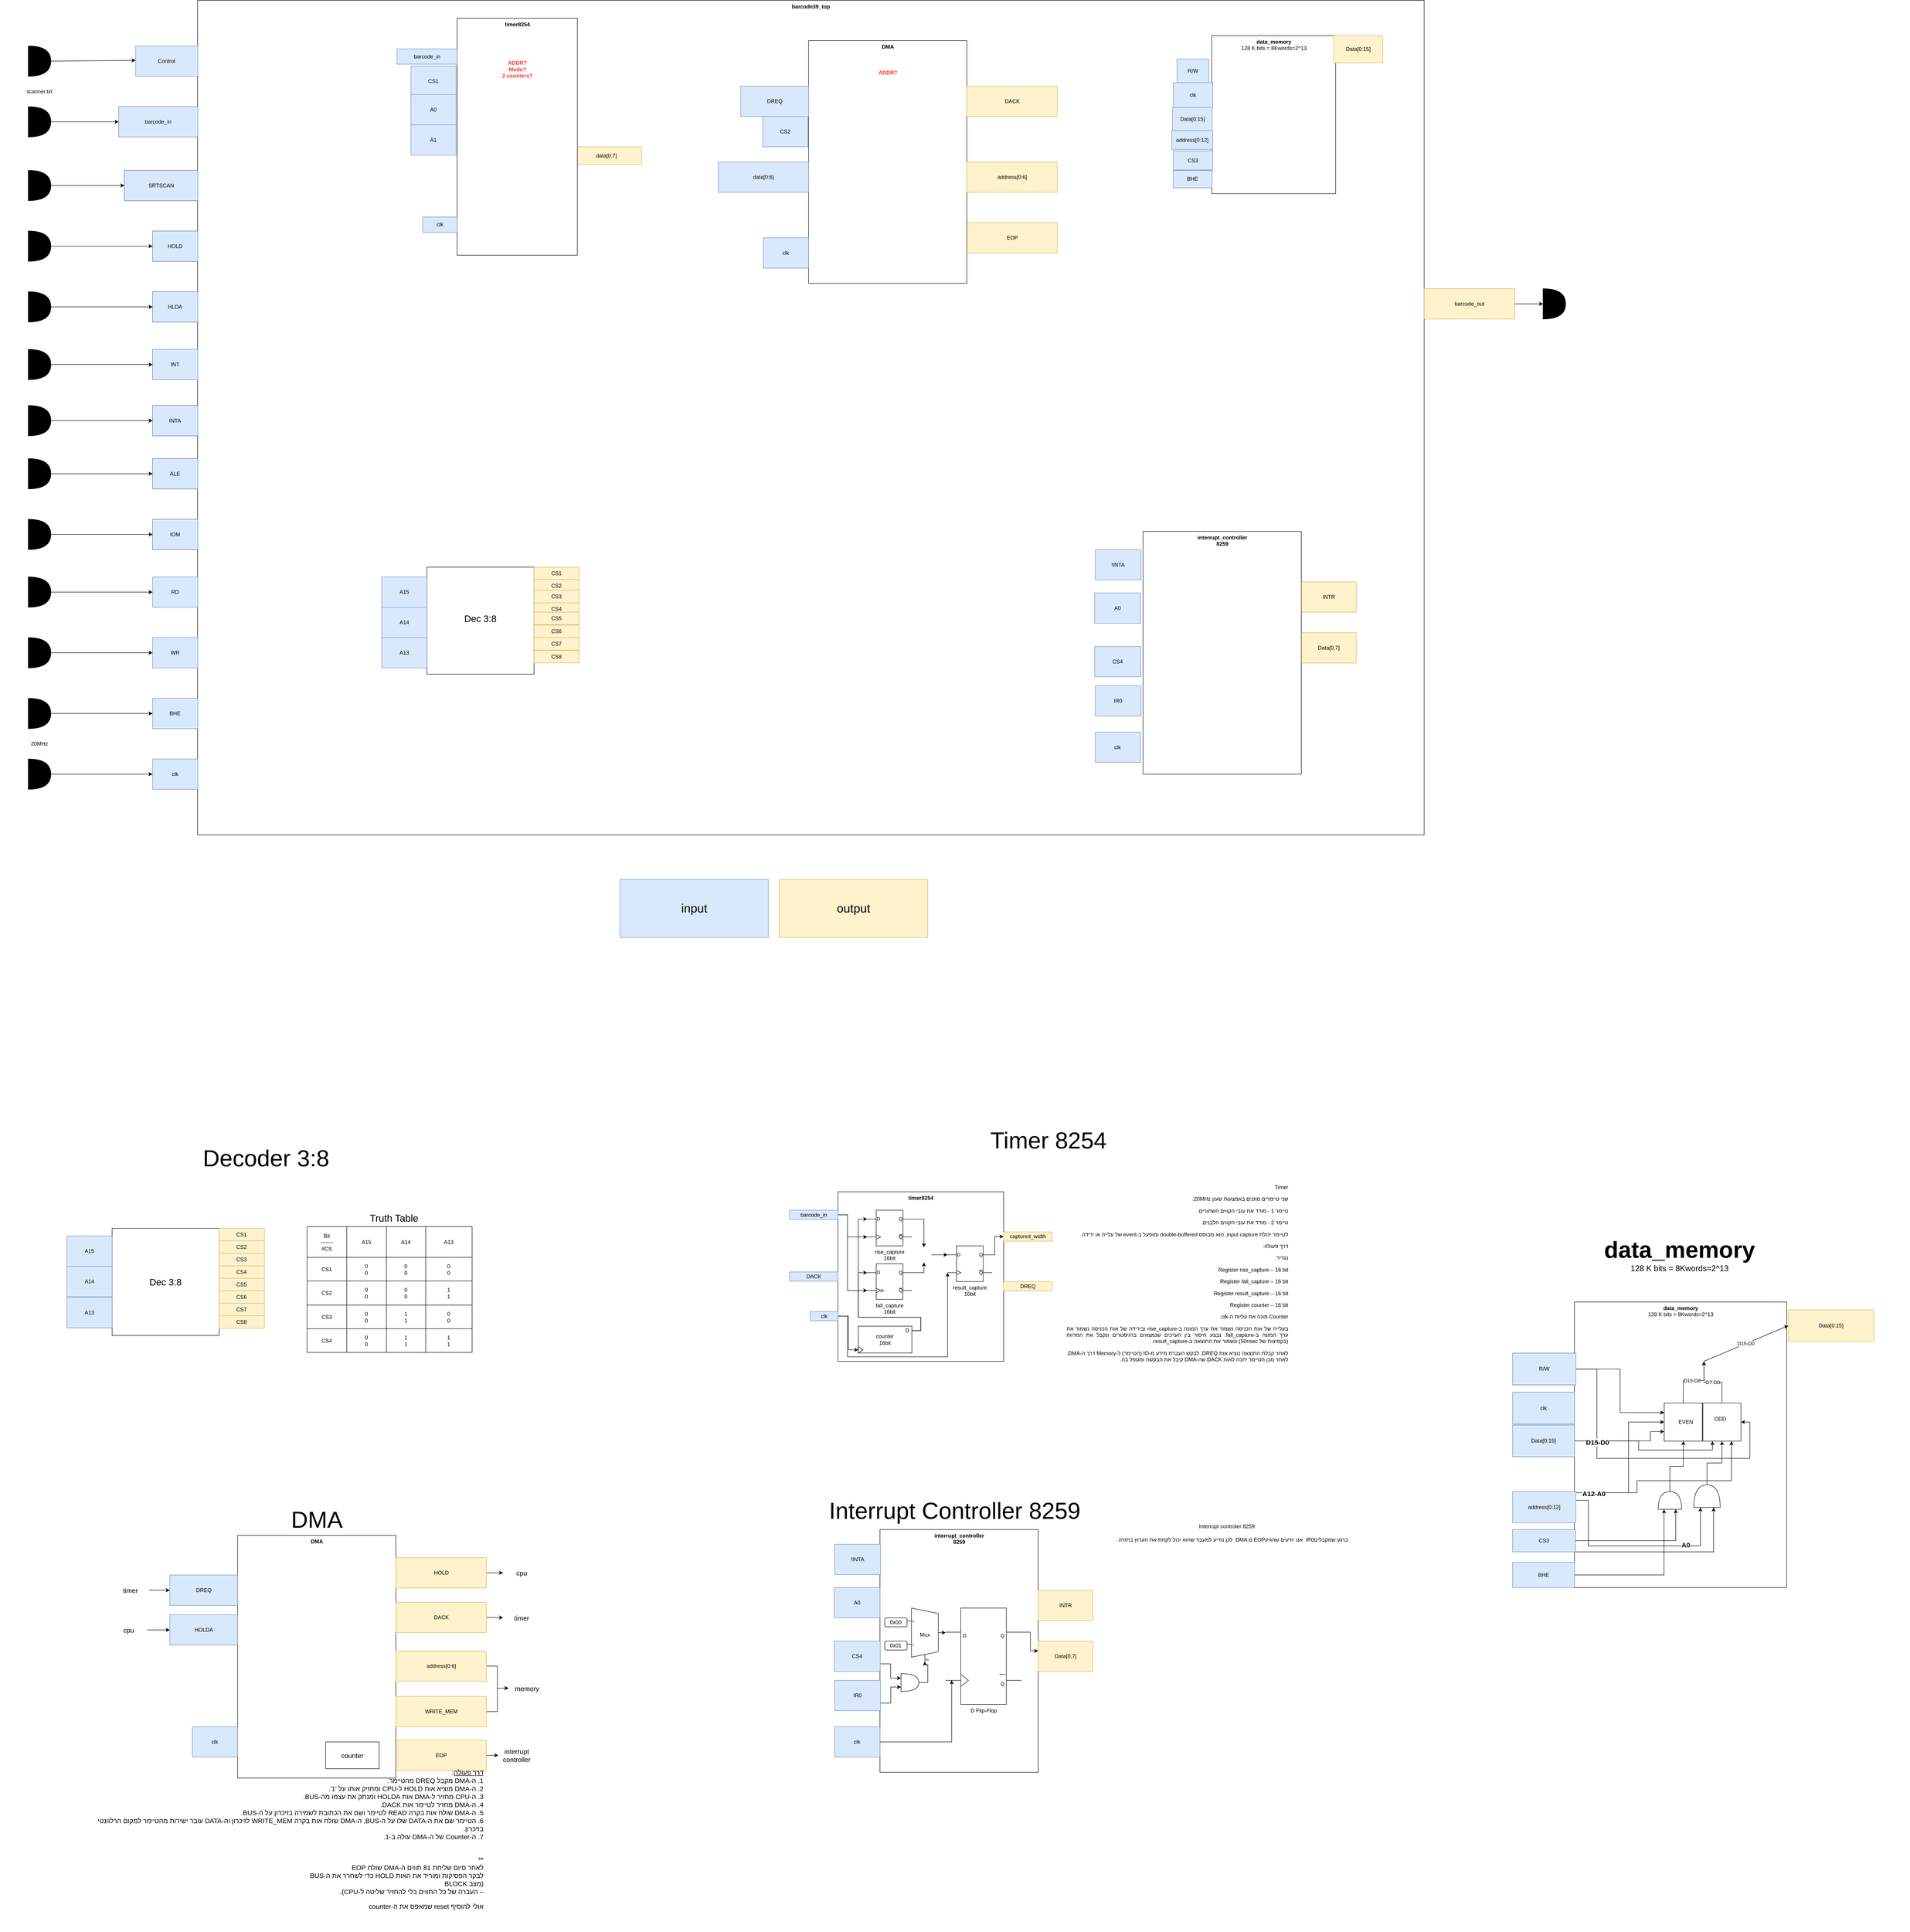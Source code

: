 <mxfile version="13.6.2" type="device"><diagram id="sr-3GxuYP5VsAKT54QnJ" name="Page-1"><mxGraphModel dx="3732" dy="1109" grid="1" gridSize="10" guides="1" tooltips="1" connect="1" arrows="1" fold="1" page="1" pageScale="1" pageWidth="827" pageHeight="1169" math="0" shadow="0"><root><mxCell id="0"/><mxCell id="1" parent="0"/><mxCell id="8JVeWZXA-8aUSD7WHolb-128" value="" style="group" vertex="1" connectable="0" parent="1"><mxGeometry x="1461" y="2943.5" width="1020" height="693.5" as="geometry"/></mxCell><mxCell id="8JVeWZXA-8aUSD7WHolb-129" value="data_memory&lt;br&gt;&lt;span style=&quot;font-weight: normal&quot;&gt;128 K bits = 8Kwords=2^13&lt;br&gt;&lt;br&gt;&lt;br&gt;&lt;br&gt;&lt;/span&gt;&lt;span style=&quot;font-weight: normal&quot;&gt;&lt;br&gt;&lt;/span&gt;" style="rounded=0;whiteSpace=wrap;html=1;verticalAlign=top;fontStyle=1" vertex="1" parent="8JVeWZXA-8aUSD7WHolb-128"><mxGeometry x="268.63" y="53.5" width="476" height="640.0" as="geometry"/></mxCell><mxCell id="8JVeWZXA-8aUSD7WHolb-180" style="edgeStyle=orthogonalEdgeStyle;rounded=0;orthogonalLoop=1;jettySize=auto;html=1;exitX=1;exitY=0.5;exitDx=0;exitDy=0;entryX=0;entryY=0.25;entryDx=0;entryDy=0;" edge="1" parent="8JVeWZXA-8aUSD7WHolb-128" source="8JVeWZXA-8aUSD7WHolb-130" target="8JVeWZXA-8aUSD7WHolb-136"><mxGeometry relative="1" as="geometry"/></mxCell><mxCell id="8JVeWZXA-8aUSD7WHolb-183" style="edgeStyle=orthogonalEdgeStyle;rounded=0;orthogonalLoop=1;jettySize=auto;html=1;exitX=1;exitY=0.5;exitDx=0;exitDy=0;entryX=1;entryY=0.5;entryDx=0;entryDy=0;" edge="1" parent="8JVeWZXA-8aUSD7WHolb-128" source="8JVeWZXA-8aUSD7WHolb-130" target="8JVeWZXA-8aUSD7WHolb-135"><mxGeometry relative="1" as="geometry"><Array as="points"><mxPoint x="319" y="204"/><mxPoint x="319" y="404"/><mxPoint x="662" y="404"/><mxPoint x="662" y="323"/></Array></mxGeometry></mxCell><mxCell id="8JVeWZXA-8aUSD7WHolb-130" value="R/W" style="text;html=1;fillColor=#dae8fc;align=center;verticalAlign=middle;whiteSpace=wrap;rounded=0;strokeColor=#6c8ebf;" vertex="1" parent="8JVeWZXA-8aUSD7WHolb-128"><mxGeometry x="130" y="168.15" width="141.99" height="71.11" as="geometry"/></mxCell><mxCell id="8JVeWZXA-8aUSD7WHolb-131" value="clk" style="text;html=1;fillColor=#dae8fc;align=center;verticalAlign=middle;whiteSpace=wrap;rounded=0;strokeColor=#6c8ebf;" vertex="1" parent="8JVeWZXA-8aUSD7WHolb-128"><mxGeometry x="130" y="255.69" width="138.64" height="71.11" as="geometry"/></mxCell><mxCell id="8JVeWZXA-8aUSD7WHolb-132" value="Data[0:15]" style="text;html=1;fillColor=#fff2cc;align=center;verticalAlign=middle;whiteSpace=wrap;rounded=0;strokeColor=#d6b656;" vertex="1" parent="8JVeWZXA-8aUSD7WHolb-128"><mxGeometry x="748" y="71.11" width="192" height="71.11" as="geometry"/></mxCell><mxCell id="8JVeWZXA-8aUSD7WHolb-164" style="edgeStyle=orthogonalEdgeStyle;rounded=0;orthogonalLoop=1;jettySize=auto;html=1;exitX=1;exitY=0.5;exitDx=0;exitDy=0;entryX=0;entryY=0.75;entryDx=0;entryDy=0;entryPerimeter=0;" edge="1" parent="8JVeWZXA-8aUSD7WHolb-128" source="8JVeWZXA-8aUSD7WHolb-133" target="8JVeWZXA-8aUSD7WHolb-141"><mxGeometry relative="1" as="geometry"/></mxCell><mxCell id="8JVeWZXA-8aUSD7WHolb-167" style="edgeStyle=orthogonalEdgeStyle;rounded=0;orthogonalLoop=1;jettySize=auto;html=1;exitX=1;exitY=1;exitDx=0;exitDy=0;entryX=0;entryY=0.75;entryDx=0;entryDy=0;entryPerimeter=0;" edge="1" parent="8JVeWZXA-8aUSD7WHolb-128" source="8JVeWZXA-8aUSD7WHolb-133" target="8JVeWZXA-8aUSD7WHolb-139"><mxGeometry relative="1" as="geometry"><Array as="points"><mxPoint x="581" y="614"/></Array></mxGeometry></mxCell><mxCell id="8JVeWZXA-8aUSD7WHolb-133" value="CS3" style="text;html=1;fillColor=#dae8fc;align=center;verticalAlign=middle;whiteSpace=wrap;rounded=0;strokeColor=#6c8ebf;" vertex="1" parent="8JVeWZXA-8aUSD7WHolb-128"><mxGeometry x="130" y="563.5" width="140.77" height="50" as="geometry"/></mxCell><mxCell id="8JVeWZXA-8aUSD7WHolb-160" style="edgeStyle=orthogonalEdgeStyle;rounded=0;orthogonalLoop=1;jettySize=auto;html=1;exitX=1;exitY=0.5;exitDx=0;exitDy=0;entryX=0;entryY=0.25;entryDx=0;entryDy=0;entryPerimeter=0;" edge="1" parent="8JVeWZXA-8aUSD7WHolb-128" source="8JVeWZXA-8aUSD7WHolb-134" target="8JVeWZXA-8aUSD7WHolb-139"><mxGeometry relative="1" as="geometry"><Array as="points"><mxPoint x="300" y="498"/><mxPoint x="300" y="600"/><mxPoint x="551" y="600"/></Array></mxGeometry></mxCell><mxCell id="8JVeWZXA-8aUSD7WHolb-161" value="A0" style="edgeLabel;html=1;align=center;verticalAlign=middle;resizable=0;points=[];fontStyle=1;fontSize=15;" vertex="1" connectable="0" parent="8JVeWZXA-8aUSD7WHolb-160"><mxGeometry x="0.507" y="3" relative="1" as="geometry"><mxPoint as="offset"/></mxGeometry></mxCell><mxCell id="8JVeWZXA-8aUSD7WHolb-184" style="edgeStyle=orthogonalEdgeStyle;rounded=0;orthogonalLoop=1;jettySize=auto;html=1;exitX=1;exitY=0.25;exitDx=0;exitDy=0;entryX=0.75;entryY=1;entryDx=0;entryDy=0;" edge="1" parent="8JVeWZXA-8aUSD7WHolb-128" source="8JVeWZXA-8aUSD7WHolb-134" target="8JVeWZXA-8aUSD7WHolb-135"><mxGeometry relative="1" as="geometry"><Array as="points"><mxPoint x="272" y="481"/><mxPoint x="409" y="481"/><mxPoint x="409" y="454"/><mxPoint x="621" y="454"/></Array></mxGeometry></mxCell><mxCell id="8JVeWZXA-8aUSD7WHolb-134" value="address[0:12]" style="text;html=1;fillColor=#dae8fc;align=center;verticalAlign=middle;whiteSpace=wrap;rounded=0;strokeColor=#6c8ebf;" vertex="1" parent="8JVeWZXA-8aUSD7WHolb-128"><mxGeometry x="130" y="478.56" width="141.99" height="69.91" as="geometry"/></mxCell><mxCell id="8JVeWZXA-8aUSD7WHolb-162" style="edgeStyle=orthogonalEdgeStyle;rounded=0;orthogonalLoop=1;jettySize=auto;html=1;exitX=1;exitY=0.5;exitDx=0;exitDy=0;entryX=0;entryY=0.25;entryDx=0;entryDy=0;entryPerimeter=0;" edge="1" parent="8JVeWZXA-8aUSD7WHolb-128" source="8JVeWZXA-8aUSD7WHolb-151" target="8JVeWZXA-8aUSD7WHolb-141"><mxGeometry relative="1" as="geometry"/></mxCell><mxCell id="8JVeWZXA-8aUSD7WHolb-151" value="BHE" style="text;html=1;fillColor=#dae8fc;align=center;verticalAlign=middle;whiteSpace=wrap;rounded=0;strokeColor=#6c8ebf;" vertex="1" parent="8JVeWZXA-8aUSD7WHolb-128"><mxGeometry x="130" y="637" width="138.63" height="56.5" as="geometry"/></mxCell><mxCell id="8JVeWZXA-8aUSD7WHolb-135" value="" style="whiteSpace=wrap;html=1;aspect=fixed;" vertex="1" parent="8JVeWZXA-8aUSD7WHolb-128"><mxGeometry x="556.72" y="280" width="85.34" height="85.34" as="geometry"/></mxCell><mxCell id="8JVeWZXA-8aUSD7WHolb-136" value="" style="whiteSpace=wrap;html=1;aspect=fixed;" vertex="1" parent="8JVeWZXA-8aUSD7WHolb-128"><mxGeometry x="470" y="280" width="85.34" height="85.34" as="geometry"/></mxCell><mxCell id="8JVeWZXA-8aUSD7WHolb-137" value="ODD" style="text;html=1;strokeColor=none;fillColor=none;align=center;verticalAlign=middle;whiteSpace=wrap;rounded=0;rotation=0;" vertex="1" parent="8JVeWZXA-8aUSD7WHolb-128"><mxGeometry x="573.159" y="302.044" width="45.485" height="27.234" as="geometry"/></mxCell><mxCell id="8JVeWZXA-8aUSD7WHolb-138" value="EVEN" style="text;html=1;strokeColor=none;fillColor=none;align=center;verticalAlign=middle;whiteSpace=wrap;rounded=0;" vertex="1" parent="8JVeWZXA-8aUSD7WHolb-128"><mxGeometry x="493.438" y="309.051" width="51.171" height="27.234" as="geometry"/></mxCell><mxCell id="8JVeWZXA-8aUSD7WHolb-143" style="edgeStyle=orthogonalEdgeStyle;rounded=0;orthogonalLoop=1;jettySize=auto;html=1;exitX=1;exitY=0.5;exitDx=0;exitDy=0;exitPerimeter=0;entryX=0.5;entryY=1;entryDx=0;entryDy=0;" edge="1" parent="8JVeWZXA-8aUSD7WHolb-128" source="8JVeWZXA-8aUSD7WHolb-139" target="8JVeWZXA-8aUSD7WHolb-135"><mxGeometry relative="1" as="geometry"/></mxCell><mxCell id="8JVeWZXA-8aUSD7WHolb-139" value="" style="shape=or;whiteSpace=wrap;html=1;direction=north;" vertex="1" parent="8JVeWZXA-8aUSD7WHolb-128"><mxGeometry x="536.32" y="463.41" width="59.16" height="50.58" as="geometry"/></mxCell><mxCell id="8JVeWZXA-8aUSD7WHolb-142" style="edgeStyle=orthogonalEdgeStyle;rounded=0;orthogonalLoop=1;jettySize=auto;html=1;exitX=1;exitY=0.5;exitDx=0;exitDy=0;exitPerimeter=0;entryX=0.5;entryY=1;entryDx=0;entryDy=0;" edge="1" parent="8JVeWZXA-8aUSD7WHolb-128" source="8JVeWZXA-8aUSD7WHolb-141" target="8JVeWZXA-8aUSD7WHolb-136"><mxGeometry relative="1" as="geometry"/></mxCell><mxCell id="8JVeWZXA-8aUSD7WHolb-141" value="" style="shape=or;whiteSpace=wrap;html=1;direction=north;" vertex="1" parent="8JVeWZXA-8aUSD7WHolb-128"><mxGeometry x="456.43" y="478.56" width="52.47" height="39.62" as="geometry"/></mxCell><mxCell id="8JVeWZXA-8aUSD7WHolb-186" style="edgeStyle=orthogonalEdgeStyle;rounded=0;orthogonalLoop=1;jettySize=auto;html=1;exitX=1;exitY=0.5;exitDx=0;exitDy=0;entryX=0;entryY=0.75;entryDx=0;entryDy=0;" edge="1" parent="8JVeWZXA-8aUSD7WHolb-128" source="8JVeWZXA-8aUSD7WHolb-170" target="8JVeWZXA-8aUSD7WHolb-136"><mxGeometry relative="1" as="geometry"><Array as="points"><mxPoint x="439" y="365"/><mxPoint x="439" y="344"/></Array></mxGeometry></mxCell><mxCell id="8JVeWZXA-8aUSD7WHolb-187" style="edgeStyle=orthogonalEdgeStyle;rounded=0;orthogonalLoop=1;jettySize=auto;html=1;exitX=1;exitY=0.5;exitDx=0;exitDy=0;entryX=0.25;entryY=1;entryDx=0;entryDy=0;" edge="1" parent="8JVeWZXA-8aUSD7WHolb-128" source="8JVeWZXA-8aUSD7WHolb-170" target="8JVeWZXA-8aUSD7WHolb-135"><mxGeometry relative="1" as="geometry"/></mxCell><mxCell id="8JVeWZXA-8aUSD7WHolb-188" value="D15-D0" style="edgeLabel;html=1;align=center;verticalAlign=middle;resizable=0;points=[];fontSize=15;fontStyle=1" vertex="1" connectable="0" parent="8JVeWZXA-8aUSD7WHolb-187"><mxGeometry x="-0.707" y="-2" relative="1" as="geometry"><mxPoint as="offset"/></mxGeometry></mxCell><mxCell id="8JVeWZXA-8aUSD7WHolb-170" value="Data[0:15]" style="text;html=1;fillColor=#dae8fc;align=center;verticalAlign=middle;whiteSpace=wrap;rounded=0;strokeColor=#6c8ebf;" vertex="1" parent="8JVeWZXA-8aUSD7WHolb-128"><mxGeometry x="130" y="329.28" width="138.64" height="71.11" as="geometry"/></mxCell><mxCell id="8JVeWZXA-8aUSD7WHolb-171" style="edgeStyle=orthogonalEdgeStyle;rounded=0;orthogonalLoop=1;jettySize=auto;html=1;exitX=1;exitY=0.25;exitDx=0;exitDy=0;entryX=0;entryY=0.5;entryDx=0;entryDy=0;" edge="1" parent="8JVeWZXA-8aUSD7WHolb-128" source="8JVeWZXA-8aUSD7WHolb-134" target="8JVeWZXA-8aUSD7WHolb-136"><mxGeometry relative="1" as="geometry"><mxPoint x="420" y="310" as="targetPoint"/><Array as="points"><mxPoint x="390" y="481"/><mxPoint x="390" y="323"/></Array></mxGeometry></mxCell><mxCell id="8JVeWZXA-8aUSD7WHolb-189" value="&lt;b&gt;&lt;font style=&quot;font-size: 15px&quot;&gt;A12-A0&lt;/font&gt;&lt;/b&gt;" style="edgeLabel;html=1;align=center;verticalAlign=middle;resizable=0;points=[];fontSize=15;" vertex="1" connectable="0" parent="8JVeWZXA-8aUSD7WHolb-171"><mxGeometry x="-0.705" y="-1" relative="1" as="geometry"><mxPoint as="offset"/></mxGeometry></mxCell><mxCell id="8JVeWZXA-8aUSD7WHolb-199" value="R/W" style="text;html=1;fillColor=#dae8fc;align=center;verticalAlign=middle;whiteSpace=wrap;rounded=0;strokeColor=#6c8ebf;" vertex="1" parent="8JVeWZXA-8aUSD7WHolb-128"><mxGeometry x="130" y="168.15" width="141.99" height="71.11" as="geometry"/></mxCell><mxCell id="8JVeWZXA-8aUSD7WHolb-200" value="clk" style="text;html=1;fillColor=#dae8fc;align=center;verticalAlign=middle;whiteSpace=wrap;rounded=0;strokeColor=#6c8ebf;" vertex="1" parent="8JVeWZXA-8aUSD7WHolb-128"><mxGeometry x="130" y="255.69" width="138.64" height="71.11" as="geometry"/></mxCell><mxCell id="8JVeWZXA-8aUSD7WHolb-201" value="Data[0:15]" style="text;html=1;fillColor=#dae8fc;align=center;verticalAlign=middle;whiteSpace=wrap;rounded=0;strokeColor=#6c8ebf;" vertex="1" parent="8JVeWZXA-8aUSD7WHolb-128"><mxGeometry x="130" y="329.28" width="138.64" height="71.11" as="geometry"/></mxCell><mxCell id="8JVeWZXA-8aUSD7WHolb-202" value="address[0:12]" style="text;html=1;fillColor=#dae8fc;align=center;verticalAlign=middle;whiteSpace=wrap;rounded=0;strokeColor=#6c8ebf;" vertex="1" parent="8JVeWZXA-8aUSD7WHolb-128"><mxGeometry x="130" y="478.56" width="141.99" height="69.91" as="geometry"/></mxCell><mxCell id="8JVeWZXA-8aUSD7WHolb-203" value="R/W" style="text;html=1;fillColor=#dae8fc;align=center;verticalAlign=middle;whiteSpace=wrap;rounded=0;strokeColor=#6c8ebf;" vertex="1" parent="8JVeWZXA-8aUSD7WHolb-128"><mxGeometry x="130" y="168.15" width="141.99" height="71.11" as="geometry"/></mxCell><mxCell id="8JVeWZXA-8aUSD7WHolb-204" value="clk" style="text;html=1;fillColor=#dae8fc;align=center;verticalAlign=middle;whiteSpace=wrap;rounded=0;strokeColor=#6c8ebf;" vertex="1" parent="8JVeWZXA-8aUSD7WHolb-128"><mxGeometry x="130" y="255.69" width="138.64" height="71.11" as="geometry"/></mxCell><mxCell id="8JVeWZXA-8aUSD7WHolb-205" value="Data[0:15]" style="text;html=1;fillColor=#dae8fc;align=center;verticalAlign=middle;whiteSpace=wrap;rounded=0;strokeColor=#6c8ebf;" vertex="1" parent="8JVeWZXA-8aUSD7WHolb-128"><mxGeometry x="130" y="329.28" width="138.64" height="71.11" as="geometry"/></mxCell><mxCell id="8JVeWZXA-8aUSD7WHolb-206" value="address[0:12]" style="text;html=1;fillColor=#dae8fc;align=center;verticalAlign=middle;whiteSpace=wrap;rounded=0;strokeColor=#6c8ebf;" vertex="1" parent="8JVeWZXA-8aUSD7WHolb-128"><mxGeometry x="130" y="478.56" width="141.99" height="69.91" as="geometry"/></mxCell><mxCell id="8JVeWZXA-8aUSD7WHolb-207" value="CS3" style="text;html=1;fillColor=#dae8fc;align=center;verticalAlign=middle;whiteSpace=wrap;rounded=0;strokeColor=#6c8ebf;" vertex="1" parent="8JVeWZXA-8aUSD7WHolb-128"><mxGeometry x="130" y="563.5" width="140.77" height="50" as="geometry"/></mxCell><mxCell id="8JVeWZXA-8aUSD7WHolb-208" value="R/W" style="text;html=1;fillColor=#dae8fc;align=center;verticalAlign=middle;whiteSpace=wrap;rounded=0;strokeColor=#6c8ebf;" vertex="1" parent="8JVeWZXA-8aUSD7WHolb-128"><mxGeometry x="130" y="168.15" width="141.99" height="71.11" as="geometry"/></mxCell><mxCell id="8JVeWZXA-8aUSD7WHolb-209" value="clk" style="text;html=1;fillColor=#dae8fc;align=center;verticalAlign=middle;whiteSpace=wrap;rounded=0;strokeColor=#6c8ebf;" vertex="1" parent="8JVeWZXA-8aUSD7WHolb-128"><mxGeometry x="130" y="255.69" width="138.64" height="71.11" as="geometry"/></mxCell><mxCell id="8JVeWZXA-8aUSD7WHolb-210" value="Data[0:15]" style="text;html=1;fillColor=#dae8fc;align=center;verticalAlign=middle;whiteSpace=wrap;rounded=0;strokeColor=#6c8ebf;" vertex="1" parent="8JVeWZXA-8aUSD7WHolb-128"><mxGeometry x="130" y="329.28" width="138.64" height="71.11" as="geometry"/></mxCell><mxCell id="8JVeWZXA-8aUSD7WHolb-211" value="address[0:12]" style="text;html=1;fillColor=#dae8fc;align=center;verticalAlign=middle;whiteSpace=wrap;rounded=0;strokeColor=#6c8ebf;" vertex="1" parent="8JVeWZXA-8aUSD7WHolb-128"><mxGeometry x="130" y="478.56" width="141.99" height="69.91" as="geometry"/></mxCell><mxCell id="8JVeWZXA-8aUSD7WHolb-212" value="CS3" style="text;html=1;fillColor=#dae8fc;align=center;verticalAlign=middle;whiteSpace=wrap;rounded=0;strokeColor=#6c8ebf;" vertex="1" parent="8JVeWZXA-8aUSD7WHolb-128"><mxGeometry x="130" y="563.5" width="140.77" height="50" as="geometry"/></mxCell><mxCell id="8JVeWZXA-8aUSD7WHolb-213" value="R/W" style="text;html=1;fillColor=#dae8fc;align=center;verticalAlign=middle;whiteSpace=wrap;rounded=0;strokeColor=#6c8ebf;" vertex="1" parent="8JVeWZXA-8aUSD7WHolb-128"><mxGeometry x="130" y="168.15" width="141.99" height="71.11" as="geometry"/></mxCell><mxCell id="8JVeWZXA-8aUSD7WHolb-214" value="clk" style="text;html=1;fillColor=#dae8fc;align=center;verticalAlign=middle;whiteSpace=wrap;rounded=0;strokeColor=#6c8ebf;" vertex="1" parent="8JVeWZXA-8aUSD7WHolb-128"><mxGeometry x="130" y="255.69" width="138.64" height="71.11" as="geometry"/></mxCell><mxCell id="8JVeWZXA-8aUSD7WHolb-215" value="Data[0:15]" style="text;html=1;fillColor=#dae8fc;align=center;verticalAlign=middle;whiteSpace=wrap;rounded=0;strokeColor=#6c8ebf;" vertex="1" parent="8JVeWZXA-8aUSD7WHolb-128"><mxGeometry x="130" y="329.28" width="138.64" height="71.11" as="geometry"/></mxCell><mxCell id="8JVeWZXA-8aUSD7WHolb-216" value="address[0:12]" style="text;html=1;fillColor=#dae8fc;align=center;verticalAlign=middle;whiteSpace=wrap;rounded=0;strokeColor=#6c8ebf;" vertex="1" parent="8JVeWZXA-8aUSD7WHolb-128"><mxGeometry x="130" y="478.56" width="141.99" height="69.91" as="geometry"/></mxCell><mxCell id="8JVeWZXA-8aUSD7WHolb-217" value="CS3" style="text;html=1;fillColor=#dae8fc;align=center;verticalAlign=middle;whiteSpace=wrap;rounded=0;strokeColor=#6c8ebf;" vertex="1" parent="8JVeWZXA-8aUSD7WHolb-128"><mxGeometry x="130" y="563.5" width="140.77" height="50" as="geometry"/></mxCell><mxCell id="8JVeWZXA-8aUSD7WHolb-218" value="R/W" style="text;html=1;fillColor=#dae8fc;align=center;verticalAlign=middle;whiteSpace=wrap;rounded=0;strokeColor=#6c8ebf;" vertex="1" parent="8JVeWZXA-8aUSD7WHolb-128"><mxGeometry x="130" y="168.15" width="141.99" height="71.11" as="geometry"/></mxCell><mxCell id="8JVeWZXA-8aUSD7WHolb-219" value="clk" style="text;html=1;fillColor=#dae8fc;align=center;verticalAlign=middle;whiteSpace=wrap;rounded=0;strokeColor=#6c8ebf;" vertex="1" parent="8JVeWZXA-8aUSD7WHolb-128"><mxGeometry x="130" y="255.69" width="138.64" height="71.11" as="geometry"/></mxCell><mxCell id="8JVeWZXA-8aUSD7WHolb-220" value="Data[0:15]" style="text;html=1;fillColor=#dae8fc;align=center;verticalAlign=middle;whiteSpace=wrap;rounded=0;strokeColor=#6c8ebf;" vertex="1" parent="8JVeWZXA-8aUSD7WHolb-128"><mxGeometry x="130" y="329.28" width="138.64" height="71.11" as="geometry"/></mxCell><mxCell id="8JVeWZXA-8aUSD7WHolb-221" value="address[0:12]" style="text;html=1;fillColor=#dae8fc;align=center;verticalAlign=middle;whiteSpace=wrap;rounded=0;strokeColor=#6c8ebf;" vertex="1" parent="8JVeWZXA-8aUSD7WHolb-128"><mxGeometry x="130" y="478.56" width="141.99" height="69.91" as="geometry"/></mxCell><mxCell id="8JVeWZXA-8aUSD7WHolb-222" value="CS3" style="text;html=1;fillColor=#dae8fc;align=center;verticalAlign=middle;whiteSpace=wrap;rounded=0;strokeColor=#6c8ebf;" vertex="1" parent="8JVeWZXA-8aUSD7WHolb-128"><mxGeometry x="130" y="563.5" width="140.77" height="50" as="geometry"/></mxCell><mxCell id="8JVeWZXA-8aUSD7WHolb-223" value="BHE" style="text;html=1;fillColor=#dae8fc;align=center;verticalAlign=middle;whiteSpace=wrap;rounded=0;strokeColor=#6c8ebf;" vertex="1" parent="8JVeWZXA-8aUSD7WHolb-128"><mxGeometry x="130" y="637" width="138.63" height="56.5" as="geometry"/></mxCell><mxCell id="xHjcDfsr9aw6__Y6eEqs-103" value="&lt;font style=&quot;font-size: 27px&quot;&gt;input&lt;/font&gt;" style="text;html=1;fillColor=#dae8fc;align=center;verticalAlign=middle;whiteSpace=wrap;rounded=0;strokeColor=#6c8ebf;" parent="1" vertex="1"><mxGeometry x="-410" y="2050" width="332.55" height="130" as="geometry"/></mxCell><mxCell id="xHjcDfsr9aw6__Y6eEqs-104" value="&lt;font style=&quot;font-size: 27px&quot;&gt;output&lt;/font&gt;" style="text;html=1;fillColor=#fff2cc;align=center;verticalAlign=middle;whiteSpace=wrap;rounded=0;strokeColor=#d6b656;" parent="1" vertex="1"><mxGeometry x="-53.45" y="2050" width="333.45" height="130" as="geometry"/></mxCell><mxCell id="Gu8px9o6fS-VS5buvkAd-17" value="timer8254&lt;font color=&quot;#ff3333&quot;&gt;&lt;br&gt;&lt;/font&gt;" style="rounded=0;whiteSpace=wrap;html=1;verticalAlign=top;fontStyle=1" parent="1" vertex="1"><mxGeometry x="78.62" y="2750" width="371.38" height="380" as="geometry"/></mxCell><mxCell id="Gu8px9o6fS-VS5buvkAd-64" style="edgeStyle=orthogonalEdgeStyle;rounded=0;orthogonalLoop=1;jettySize=auto;html=1;entryX=0;entryY=0.5;entryDx=0;entryDy=0;" parent="1" source="Gu8px9o6fS-VS5buvkAd-18" target="Gu8px9o6fS-VS5buvkAd-56" edge="1"><mxGeometry relative="1" as="geometry"><Array as="points"><mxPoint x="102" y="3029"/><mxPoint x="102" y="3104"/></Array></mxGeometry></mxCell><mxCell id="Gu8px9o6fS-VS5buvkAd-65" style="edgeStyle=orthogonalEdgeStyle;rounded=0;orthogonalLoop=1;jettySize=auto;html=1;entryX=0;entryY=0.75;entryDx=0;entryDy=0;entryPerimeter=0;" parent="1" source="Gu8px9o6fS-VS5buvkAd-18" target="Gu8px9o6fS-VS5buvkAd-45" edge="1"><mxGeometry relative="1" as="geometry"><Array as="points"><mxPoint x="100" y="3029"/><mxPoint x="100" y="3120"/><mxPoint x="324" y="3120"/></Array></mxGeometry></mxCell><mxCell id="Gu8px9o6fS-VS5buvkAd-18" value="clk" style="text;html=1;fillColor=#dae8fc;align=center;verticalAlign=middle;whiteSpace=wrap;rounded=0;strokeColor=#6c8ebf;" parent="1" vertex="1"><mxGeometry x="16.552" y="3018.387" width="62.069" height="20.645" as="geometry"/></mxCell><mxCell id="Gu8px9o6fS-VS5buvkAd-62" style="edgeStyle=orthogonalEdgeStyle;rounded=0;orthogonalLoop=1;jettySize=auto;html=1;entryX=0;entryY=0.75;entryDx=0;entryDy=0;entryPerimeter=0;" parent="1" source="Gu8px9o6fS-VS5buvkAd-19" target="Gu8px9o6fS-VS5buvkAd-42" edge="1"><mxGeometry relative="1" as="geometry"><Array as="points"><mxPoint x="100" y="2802"/><mxPoint x="100" y="2851"/></Array></mxGeometry></mxCell><mxCell id="Gu8px9o6fS-VS5buvkAd-63" style="edgeStyle=orthogonalEdgeStyle;rounded=0;orthogonalLoop=1;jettySize=auto;html=1;entryX=0;entryY=0.75;entryDx=0;entryDy=0;entryPerimeter=0;" parent="1" source="Gu8px9o6fS-VS5buvkAd-19" target="Gu8px9o6fS-VS5buvkAd-43" edge="1"><mxGeometry relative="1" as="geometry"><Array as="points"><mxPoint x="100" y="2802"/><mxPoint x="100" y="2971"/></Array></mxGeometry></mxCell><mxCell id="Gu8px9o6fS-VS5buvkAd-19" value="barcode_in" style="text;html=1;fillColor=#dae8fc;align=center;verticalAlign=middle;whiteSpace=wrap;rounded=0;strokeColor=#6c8ebf;" parent="1" vertex="1"><mxGeometry x="-30" y="2791.29" width="108.621" height="20.645" as="geometry"/></mxCell><mxCell id="Gu8px9o6fS-VS5buvkAd-60" value="" style="group" parent="1" vertex="1" connectable="0"><mxGeometry x="124.31" y="2791.29" width="313.69" height="320" as="geometry"/></mxCell><mxCell id="Gu8px9o6fS-VS5buvkAd-42" value="rise_capture&lt;br&gt;16bit" style="verticalLabelPosition=bottom;shadow=0;dashed=0;align=center;html=1;verticalAlign=top;shape=mxgraph.electrical.logic_gates.d_type_flip-flop;fillColor=none;" parent="Gu8px9o6fS-VS5buvkAd-60" vertex="1"><mxGeometry x="20" width="100" height="80" as="geometry"/></mxCell><mxCell id="Gu8px9o6fS-VS5buvkAd-43" value="fall_capture&lt;br&gt;16bit" style="verticalLabelPosition=bottom;shadow=0;dashed=0;align=center;html=1;verticalAlign=top;shape=mxgraph.electrical.logic_gates.d_type_flip-flop;fillColor=none;" parent="Gu8px9o6fS-VS5buvkAd-60" vertex="1"><mxGeometry x="20" y="120" width="100" height="80" as="geometry"/></mxCell><mxCell id="Gu8px9o6fS-VS5buvkAd-51" style="edgeStyle=orthogonalEdgeStyle;rounded=0;orthogonalLoop=1;jettySize=auto;html=1;exitX=1;exitY=0.25;exitDx=0;exitDy=0;exitPerimeter=0;entryX=0;entryY=0.25;entryDx=0;entryDy=0;entryPerimeter=0;" parent="Gu8px9o6fS-VS5buvkAd-60" target="Gu8px9o6fS-VS5buvkAd-42" edge="1"><mxGeometry relative="1" as="geometry"><mxPoint x="120" y="270" as="sourcePoint"/><Array as="points"><mxPoint x="140" y="270"/><mxPoint x="140" y="240"/><mxPoint y="240"/><mxPoint y="20"/></Array></mxGeometry></mxCell><mxCell id="Gu8px9o6fS-VS5buvkAd-53" style="edgeStyle=orthogonalEdgeStyle;rounded=0;orthogonalLoop=1;jettySize=auto;html=1;exitX=1;exitY=0.25;exitDx=0;exitDy=0;exitPerimeter=0;entryX=0;entryY=0.25;entryDx=0;entryDy=0;entryPerimeter=0;" parent="Gu8px9o6fS-VS5buvkAd-60" target="Gu8px9o6fS-VS5buvkAd-43" edge="1"><mxGeometry relative="1" as="geometry"><mxPoint x="120" y="270" as="sourcePoint"/><Array as="points"><mxPoint x="140" y="270"/><mxPoint x="140" y="240"/><mxPoint y="240"/><mxPoint y="140"/></Array></mxGeometry></mxCell><mxCell id="Gu8px9o6fS-VS5buvkAd-45" value="result_capture&lt;br&gt;16bit" style="verticalLabelPosition=bottom;shadow=0;dashed=0;align=center;html=1;verticalAlign=top;shape=mxgraph.electrical.logic_gates.d_type_flip-flop;fillColor=none;" parent="Gu8px9o6fS-VS5buvkAd-60" vertex="1"><mxGeometry x="200" y="80" width="100" height="80" as="geometry"/></mxCell><mxCell id="Gu8px9o6fS-VS5buvkAd-50" style="edgeStyle=orthogonalEdgeStyle;rounded=0;orthogonalLoop=1;jettySize=auto;html=1;entryX=0;entryY=0.25;entryDx=0;entryDy=0;entryPerimeter=0;" parent="Gu8px9o6fS-VS5buvkAd-60" source="Gu8px9o6fS-VS5buvkAd-47" target="Gu8px9o6fS-VS5buvkAd-45" edge="1"><mxGeometry relative="1" as="geometry"/></mxCell><mxCell id="Gu8px9o6fS-VS5buvkAd-47" value="" style="shape=image;html=1;verticalAlign=top;verticalLabelPosition=bottom;labelBackgroundColor=#ffffff;imageAspect=0;aspect=fixed;image=https://cdn4.iconfinder.com/data/icons/ionicons/512/icon-ios7-minus-outline-128.png;fillColor=none;" parent="Gu8px9o6fS-VS5buvkAd-60" vertex="1"><mxGeometry x="130" y="83" width="34" height="34" as="geometry"/></mxCell><mxCell id="Gu8px9o6fS-VS5buvkAd-48" style="edgeStyle=orthogonalEdgeStyle;rounded=0;orthogonalLoop=1;jettySize=auto;html=1;exitX=1;exitY=0.25;exitDx=0;exitDy=0;exitPerimeter=0;" parent="Gu8px9o6fS-VS5buvkAd-60" source="Gu8px9o6fS-VS5buvkAd-42" target="Gu8px9o6fS-VS5buvkAd-47" edge="1"><mxGeometry relative="1" as="geometry"/></mxCell><mxCell id="Gu8px9o6fS-VS5buvkAd-49" style="edgeStyle=orthogonalEdgeStyle;rounded=0;orthogonalLoop=1;jettySize=auto;html=1;exitX=1;exitY=0.25;exitDx=0;exitDy=0;exitPerimeter=0;entryX=0.5;entryY=1;entryDx=0;entryDy=0;" parent="Gu8px9o6fS-VS5buvkAd-60" source="Gu8px9o6fS-VS5buvkAd-43" target="Gu8px9o6fS-VS5buvkAd-47" edge="1"><mxGeometry relative="1" as="geometry"/></mxCell><mxCell id="Gu8px9o6fS-VS5buvkAd-54" value="counter&lt;br&gt;16bit" style="rounded=0;whiteSpace=wrap;html=1;fillColor=none;" parent="Gu8px9o6fS-VS5buvkAd-60" vertex="1"><mxGeometry y="260" width="120" height="60" as="geometry"/></mxCell><mxCell id="Gu8px9o6fS-VS5buvkAd-55" value="D" style="text;html=1;strokeColor=none;fillColor=none;align=center;verticalAlign=middle;whiteSpace=wrap;rounded=0;" parent="Gu8px9o6fS-VS5buvkAd-60" vertex="1"><mxGeometry x="100" y="260" width="20" height="20" as="geometry"/></mxCell><mxCell id="Gu8px9o6fS-VS5buvkAd-56" value="" style="triangle;whiteSpace=wrap;html=1;fillColor=none;" parent="Gu8px9o6fS-VS5buvkAd-60" vertex="1"><mxGeometry y="305.85" width="10.61" height="14.15" as="geometry"/></mxCell><mxCell id="Gu8px9o6fS-VS5buvkAd-59" value="" style="ellipse;whiteSpace=wrap;html=1;aspect=fixed;fillColor=none;" parent="Gu8px9o6fS-VS5buvkAd-60" vertex="1"><mxGeometry x="51" y="178" width="5" height="5" as="geometry"/></mxCell><mxCell id="Gu8px9o6fS-VS5buvkAd-71" value="" style="shape=image;html=1;verticalAlign=top;verticalLabelPosition=bottom;labelBackgroundColor=#ffffff;imageAspect=0;aspect=fixed;image=https://cdn3.iconfinder.com/data/icons/virtual-notebook/16/button_close-128.png;fillColor=none;" parent="Gu8px9o6fS-VS5buvkAd-60" vertex="1"><mxGeometry x="112" y="171.5" width="18" height="18" as="geometry"/></mxCell><mxCell id="Gu8px9o6fS-VS5buvkAd-73" value="" style="shape=image;html=1;verticalAlign=top;verticalLabelPosition=bottom;labelBackgroundColor=#ffffff;imageAspect=0;aspect=fixed;image=https://cdn3.iconfinder.com/data/icons/virtual-notebook/16/button_close-128.png;fillColor=none;" parent="Gu8px9o6fS-VS5buvkAd-60" vertex="1"><mxGeometry x="293.69" y="131.71" width="18" height="18" as="geometry"/></mxCell><mxCell id="Gu8px9o6fS-VS5buvkAd-66" value="captured_width" style="text;html=1;fillColor=#fff2cc;align=center;verticalAlign=middle;whiteSpace=wrap;rounded=0;strokeColor=#d6b656;" parent="1" vertex="1"><mxGeometry x="450" y="2840.0" width="108.621" height="20.645" as="geometry"/></mxCell><mxCell id="Gu8px9o6fS-VS5buvkAd-67" style="edgeStyle=orthogonalEdgeStyle;rounded=0;orthogonalLoop=1;jettySize=auto;html=1;exitX=1;exitY=0.25;exitDx=0;exitDy=0;exitPerimeter=0;entryX=0;entryY=0.5;entryDx=0;entryDy=0;" parent="1" source="Gu8px9o6fS-VS5buvkAd-45" target="Gu8px9o6fS-VS5buvkAd-66" edge="1"><mxGeometry relative="1" as="geometry"><Array as="points"><mxPoint x="430" y="2891"/><mxPoint x="430" y="2851"/></Array></mxGeometry></mxCell><mxCell id="Gu8px9o6fS-VS5buvkAd-68" value="DREQ" style="text;html=1;fillColor=#fff2cc;align=center;verticalAlign=middle;whiteSpace=wrap;rounded=0;strokeColor=#d6b656;" parent="1" vertex="1"><mxGeometry x="450" y="2951.29" width="108.621" height="20.645" as="geometry"/></mxCell><mxCell id="Gu8px9o6fS-VS5buvkAd-69" value="DACK" style="text;html=1;fillColor=#dae8fc;align=center;verticalAlign=middle;whiteSpace=wrap;rounded=0;strokeColor=#6c8ebf;" parent="1" vertex="1"><mxGeometry x="-30" y="2929.68" width="108.621" height="20.645" as="geometry"/></mxCell><mxCell id="Gu8px9o6fS-VS5buvkAd-70" value="&lt;p class=&quot;MsoNormal&quot; dir=&quot;RTL&quot; style=&quot;text-align: justify&quot;&gt;&lt;font face=&quot;arial, sans-serif&quot;&gt;Timer&lt;/font&gt;&lt;/p&gt;&lt;p class=&quot;MsoNormal&quot; dir=&quot;RTL&quot; style=&quot;text-align: justify&quot;&gt;&lt;font face=&quot;arial, sans-serif&quot;&gt;שני טיימרים מוזנים באמצעות שעון 20MHz:&lt;/font&gt;&lt;/p&gt;&lt;p class=&quot;MsoNormal&quot; dir=&quot;RTL&quot; style=&quot;text-align: justify&quot;&gt;&lt;font face=&quot;arial, sans-serif&quot;&gt;&lt;span&gt; &lt;/span&gt;טיימר 1 - מודד את עובי הקווים השחורים.&lt;/font&gt;&lt;/p&gt;&lt;p class=&quot;MsoNormal&quot; dir=&quot;RTL&quot; style=&quot;text-align: justify&quot;&gt;&lt;font face=&quot;arial, sans-serif&quot;&gt;&lt;span&gt; &lt;/span&gt;טיימר 2 - מודד את עובי הקווים הלבנים.&lt;/font&gt;&lt;/p&gt;&lt;p class=&quot;MsoNormal&quot; dir=&quot;RTL&quot; style=&quot;text-align: justify&quot;&gt;&lt;font face=&quot;arial, sans-serif&quot;&gt;לטיימר יכולת input capture, הוא מבוסס double-buffered ומופעל ב-event של עלייה או ירידה.&lt;/font&gt;&lt;/p&gt;&lt;p class=&quot;MsoNormal&quot; dir=&quot;RTL&quot; style=&quot;text-align: justify&quot;&gt;&lt;font face=&quot;arial, sans-serif&quot;&gt;דרך פעולה:&lt;/font&gt;&lt;/p&gt;&lt;p class=&quot;MsoNormal&quot; dir=&quot;RTL&quot; style=&quot;text-align: justify&quot;&gt;&lt;font face=&quot;arial, sans-serif&quot;&gt;נגדיר:&lt;/font&gt;&lt;/p&gt;&lt;p class=&quot;MsoNormal&quot; dir=&quot;RTL&quot; style=&quot;text-align: justify&quot;&gt;&lt;font face=&quot;arial, sans-serif&quot;&gt;Register rise_capture – 16 bit&lt;/font&gt;&lt;/p&gt;&lt;p class=&quot;MsoNormal&quot; dir=&quot;RTL&quot; style=&quot;text-align: justify&quot;&gt;&lt;font face=&quot;arial, sans-serif&quot;&gt;Register fall_capture – 16 bit&lt;/font&gt;&lt;/p&gt;&lt;p class=&quot;MsoNormal&quot; dir=&quot;RTL&quot; style=&quot;text-align: justify&quot;&gt;&lt;font face=&quot;arial, sans-serif&quot;&gt;Register result_capture – 16 bit&lt;/font&gt;&lt;/p&gt;&lt;p class=&quot;MsoNormal&quot; dir=&quot;RTL&quot; style=&quot;text-align: justify&quot;&gt;&lt;font face=&quot;arial, sans-serif&quot;&gt;Register counter – 16 bit&lt;/font&gt;&lt;/p&gt;&lt;p class=&quot;MsoNormal&quot; dir=&quot;RTL&quot; style=&quot;text-align: justify&quot;&gt;&lt;font face=&quot;arial, sans-serif&quot;&gt;Counter מונה את עליות ה-clk.&lt;/font&gt;&lt;/p&gt;&lt;p class=&quot;MsoNormal&quot; dir=&quot;RTL&quot; style=&quot;text-align: justify&quot;&gt;&lt;font face=&quot;arial, sans-serif&quot;&gt;בעלייה של אות הכניסה נשמור את ערך המונה ב-rise_capture ובירידה של אות הכניסה נשמור את ערך המונה ב-fall_capture. נבצע חיסור בין הערכים שנמצאים ברגיסטרים ונקבל את המרווח (בקפיצות של 50nsec) ונשמור את התוצאה ב-result_capture.&lt;/font&gt;&lt;/p&gt;&lt;p class=&quot;MsoNormal&quot; dir=&quot;RTL&quot; style=&quot;text-align: justify&quot;&gt;&lt;font face=&quot;arial, sans-serif&quot;&gt;לאחר קבלת התוצאה נוציא אות DREQ, לבקש העברת מידע מ-IO (הטיימר) ל-Memory דרך ה-DMA. לאחר מכן הטיימר יחכה לאות DACK שה-DMA קיבל את הבקשה ומטפל בה.&lt;/font&gt;&lt;/p&gt;&lt;div style=&quot;text-align: justify&quot;&gt;&lt;br&gt;&lt;/div&gt;" style="text;html=1;strokeColor=none;fillColor=none;align=center;verticalAlign=middle;whiteSpace=wrap;rounded=0;" parent="1" vertex="1"><mxGeometry x="590" y="2715" width="499.31" height="450" as="geometry"/></mxCell><mxCell id="Gu8px9o6fS-VS5buvkAd-72" value="" style="shape=image;html=1;verticalAlign=top;verticalLabelPosition=bottom;labelBackgroundColor=#ffffff;imageAspect=0;aspect=fixed;image=https://cdn3.iconfinder.com/data/icons/virtual-notebook/16/button_close-128.png;fillColor=none;" parent="1" vertex="1"><mxGeometry x="236.31" y="2842.65" width="18" height="18" as="geometry"/></mxCell><mxCell id="W6isvj9XwExUdggw7BW9-167" value="" style="whiteSpace=wrap;html=1;aspect=fixed;" parent="1" vertex="1"><mxGeometry x="-1548.63" y="2832" width="240" height="240" as="geometry"/></mxCell><mxCell id="W6isvj9XwExUdggw7BW9-270" value="&lt;font style=&quot;font-size: 21px&quot;&gt;Dec 3:8&lt;/font&gt;" style="text;html=1;strokeColor=none;fillColor=none;align=center;verticalAlign=middle;whiteSpace=wrap;rounded=0;" parent="1" vertex="1"><mxGeometry x="-1473.63" y="2917" width="90" height="70" as="geometry"/></mxCell><mxCell id="W6isvj9XwExUdggw7BW9-271" value="A13&lt;br&gt;" style="text;html=1;fillColor=#dae8fc;align=center;verticalAlign=middle;whiteSpace=wrap;rounded=0;strokeColor=#6c8ebf;" parent="1" vertex="1"><mxGeometry x="-1650.003" y="2986.998" width="101.372" height="68.0" as="geometry"/></mxCell><mxCell id="W6isvj9XwExUdggw7BW9-374" value="A14" style="text;html=1;fillColor=#dae8fc;align=center;verticalAlign=middle;whiteSpace=wrap;rounded=0;strokeColor=#6c8ebf;" parent="1" vertex="1"><mxGeometry x="-1650.003" y="2916.998" width="101.372" height="68.0" as="geometry"/></mxCell><mxCell id="W6isvj9XwExUdggw7BW9-375" value="A15" style="text;html=1;fillColor=#dae8fc;align=center;verticalAlign=middle;whiteSpace=wrap;rounded=0;strokeColor=#6c8ebf;" parent="1" vertex="1"><mxGeometry x="-1650.003" y="2848.998" width="101.372" height="68.0" as="geometry"/></mxCell><mxCell id="W6isvj9XwExUdggw7BW9-377" value="CS1" style="text;html=1;fillColor=#fff2cc;align=center;verticalAlign=middle;whiteSpace=wrap;rounded=0;strokeColor=#d6b656;" parent="1" vertex="1"><mxGeometry x="-1308.63" y="2832" width="101.37" height="28" as="geometry"/></mxCell><mxCell id="W6isvj9XwExUdggw7BW9-378" value="CS2" style="text;html=1;fillColor=#fff2cc;align=center;verticalAlign=middle;whiteSpace=wrap;rounded=0;strokeColor=#d6b656;" parent="1" vertex="1"><mxGeometry x="-1308.63" y="2860" width="101.37" height="28" as="geometry"/></mxCell><mxCell id="W6isvj9XwExUdggw7BW9-380" value="CS3" style="text;html=1;fillColor=#fff2cc;align=center;verticalAlign=middle;whiteSpace=wrap;rounded=0;strokeColor=#d6b656;" parent="1" vertex="1"><mxGeometry x="-1308.63" y="2888" width="101.37" height="28" as="geometry"/></mxCell><mxCell id="W6isvj9XwExUdggw7BW9-381" value="CS4" style="text;html=1;fillColor=#fff2cc;align=center;verticalAlign=middle;whiteSpace=wrap;rounded=0;strokeColor=#d6b656;" parent="1" vertex="1"><mxGeometry x="-1308.63" y="2916" width="101.37" height="28" as="geometry"/></mxCell><mxCell id="W6isvj9XwExUdggw7BW9-386" value="CS5" style="text;html=1;fillColor=#fff2cc;align=center;verticalAlign=middle;whiteSpace=wrap;rounded=0;strokeColor=#d6b656;" parent="1" vertex="1"><mxGeometry x="-1308.63" y="2944" width="101.37" height="28" as="geometry"/></mxCell><mxCell id="W6isvj9XwExUdggw7BW9-387" value="CS6" style="text;html=1;fillColor=#fff2cc;align=center;verticalAlign=middle;whiteSpace=wrap;rounded=0;strokeColor=#d6b656;" parent="1" vertex="1"><mxGeometry x="-1308.63" y="2972" width="101.37" height="28" as="geometry"/></mxCell><mxCell id="W6isvj9XwExUdggw7BW9-388" value="CS7" style="text;html=1;fillColor=#fff2cc;align=center;verticalAlign=middle;whiteSpace=wrap;rounded=0;strokeColor=#d6b656;" parent="1" vertex="1"><mxGeometry x="-1308.63" y="3000" width="101.37" height="28" as="geometry"/></mxCell><mxCell id="W6isvj9XwExUdggw7BW9-389" value="CS8" style="text;html=1;fillColor=#fff2cc;align=center;verticalAlign=middle;whiteSpace=wrap;rounded=0;strokeColor=#d6b656;" parent="1" vertex="1"><mxGeometry x="-1308.63" y="3028" width="101.37" height="28" as="geometry"/></mxCell><mxCell id="W6isvj9XwExUdggw7BW9-420" value="&lt;font style=&quot;font-size: 22px&quot;&gt;Truth Table&lt;/font&gt;" style="text;html=1;strokeColor=none;fillColor=none;align=center;verticalAlign=middle;whiteSpace=wrap;rounded=0;" parent="1" vertex="1"><mxGeometry x="-1149.63" y="2800" width="467" height="20" as="geometry"/></mxCell><mxCell id="W6isvj9XwExUdggw7BW9-392" value="" style="shape=table;html=1;whiteSpace=wrap;startSize=0;container=1;collapsible=0;childLayout=tableLayout;" parent="1" vertex="1"><mxGeometry x="-1111.63" y="2828" width="370" height="282" as="geometry"/></mxCell><mxCell id="W6isvj9XwExUdggw7BW9-393" value="" style="shape=partialRectangle;html=1;whiteSpace=wrap;collapsible=0;dropTarget=0;pointerEvents=0;fillColor=none;top=0;left=0;bottom=0;right=0;points=[[0,0.5],[1,0.5]];portConstraint=eastwest;" parent="W6isvj9XwExUdggw7BW9-392" vertex="1"><mxGeometry width="370" height="69" as="geometry"/></mxCell><mxCell id="W6isvj9XwExUdggw7BW9-394" value="Bit&lt;br&gt;-------&lt;br&gt;#CS" style="shape=partialRectangle;html=1;whiteSpace=wrap;connectable=0;overflow=hidden;fillColor=none;top=0;left=0;bottom=0;right=0;" parent="W6isvj9XwExUdggw7BW9-393" vertex="1"><mxGeometry width="89" height="69" as="geometry"/></mxCell><mxCell id="W6isvj9XwExUdggw7BW9-395" value="A15" style="shape=partialRectangle;html=1;whiteSpace=wrap;connectable=0;overflow=hidden;fillColor=none;top=0;left=0;bottom=0;right=0;" parent="W6isvj9XwExUdggw7BW9-393" vertex="1"><mxGeometry x="89" width="89" height="69" as="geometry"/></mxCell><mxCell id="W6isvj9XwExUdggw7BW9-396" value="A14" style="shape=partialRectangle;html=1;whiteSpace=wrap;connectable=0;overflow=hidden;fillColor=none;top=0;left=0;bottom=0;right=0;" parent="W6isvj9XwExUdggw7BW9-393" vertex="1"><mxGeometry x="178" width="88" height="69" as="geometry"/></mxCell><mxCell id="W6isvj9XwExUdggw7BW9-397" value="A13" style="shape=partialRectangle;html=1;whiteSpace=wrap;connectable=0;overflow=hidden;fillColor=none;top=0;left=0;bottom=0;right=0;" parent="W6isvj9XwExUdggw7BW9-393" vertex="1"><mxGeometry x="266" width="104" height="69" as="geometry"/></mxCell><mxCell id="W6isvj9XwExUdggw7BW9-398" value="" style="shape=partialRectangle;html=1;whiteSpace=wrap;collapsible=0;dropTarget=0;pointerEvents=0;fillColor=none;top=0;left=0;bottom=0;right=0;points=[[0,0.5],[1,0.5]];portConstraint=eastwest;" parent="W6isvj9XwExUdggw7BW9-392" vertex="1"><mxGeometry y="69" width="370" height="53" as="geometry"/></mxCell><mxCell id="W6isvj9XwExUdggw7BW9-399" value="CS1" style="shape=partialRectangle;html=1;whiteSpace=wrap;connectable=0;overflow=hidden;fillColor=none;top=0;left=0;bottom=0;right=0;" parent="W6isvj9XwExUdggw7BW9-398" vertex="1"><mxGeometry width="89" height="53" as="geometry"/></mxCell><mxCell id="W6isvj9XwExUdggw7BW9-400" value="0&lt;br&gt;0" style="shape=partialRectangle;html=1;whiteSpace=wrap;connectable=0;overflow=hidden;fillColor=none;top=0;left=0;bottom=0;right=0;" parent="W6isvj9XwExUdggw7BW9-398" vertex="1"><mxGeometry x="89" width="89" height="53" as="geometry"/></mxCell><mxCell id="W6isvj9XwExUdggw7BW9-401" value="0&lt;br&gt;0" style="shape=partialRectangle;html=1;whiteSpace=wrap;connectable=0;overflow=hidden;fillColor=none;top=0;left=0;bottom=0;right=0;" parent="W6isvj9XwExUdggw7BW9-398" vertex="1"><mxGeometry x="178" width="88" height="53" as="geometry"/></mxCell><mxCell id="W6isvj9XwExUdggw7BW9-402" value="0&lt;br&gt;0" style="shape=partialRectangle;html=1;whiteSpace=wrap;connectable=0;overflow=hidden;fillColor=none;top=0;left=0;bottom=0;right=0;" parent="W6isvj9XwExUdggw7BW9-398" vertex="1"><mxGeometry x="266" width="104" height="53" as="geometry"/></mxCell><mxCell id="W6isvj9XwExUdggw7BW9-403" value="" style="shape=partialRectangle;html=1;whiteSpace=wrap;collapsible=0;dropTarget=0;pointerEvents=0;fillColor=none;top=0;left=0;bottom=0;right=0;points=[[0,0.5],[1,0.5]];portConstraint=eastwest;" parent="W6isvj9XwExUdggw7BW9-392" vertex="1"><mxGeometry y="122" width="370" height="54" as="geometry"/></mxCell><mxCell id="W6isvj9XwExUdggw7BW9-404" value="CS2" style="shape=partialRectangle;html=1;whiteSpace=wrap;connectable=0;overflow=hidden;fillColor=none;top=0;left=0;bottom=0;right=0;" parent="W6isvj9XwExUdggw7BW9-403" vertex="1"><mxGeometry width="89" height="54" as="geometry"/></mxCell><mxCell id="W6isvj9XwExUdggw7BW9-405" value="0&lt;br&gt;0" style="shape=partialRectangle;html=1;whiteSpace=wrap;connectable=0;overflow=hidden;fillColor=none;top=0;left=0;bottom=0;right=0;" parent="W6isvj9XwExUdggw7BW9-403" vertex="1"><mxGeometry x="89" width="89" height="54" as="geometry"/></mxCell><mxCell id="W6isvj9XwExUdggw7BW9-406" value="0&lt;br&gt;0" style="shape=partialRectangle;html=1;whiteSpace=wrap;connectable=0;overflow=hidden;fillColor=none;top=0;left=0;bottom=0;right=0;" parent="W6isvj9XwExUdggw7BW9-403" vertex="1"><mxGeometry x="178" width="88" height="54" as="geometry"/></mxCell><mxCell id="W6isvj9XwExUdggw7BW9-407" value="1&lt;br&gt;1" style="shape=partialRectangle;html=1;whiteSpace=wrap;connectable=0;overflow=hidden;fillColor=none;top=0;left=0;bottom=0;right=0;" parent="W6isvj9XwExUdggw7BW9-403" vertex="1"><mxGeometry x="266" width="104" height="54" as="geometry"/></mxCell><mxCell id="W6isvj9XwExUdggw7BW9-408" value="" style="shape=partialRectangle;html=1;whiteSpace=wrap;collapsible=0;dropTarget=0;pointerEvents=0;fillColor=none;top=0;left=0;bottom=0;right=0;points=[[0,0.5],[1,0.5]];portConstraint=eastwest;" parent="W6isvj9XwExUdggw7BW9-392" vertex="1"><mxGeometry y="176" width="370" height="53" as="geometry"/></mxCell><mxCell id="W6isvj9XwExUdggw7BW9-409" value="CS3" style="shape=partialRectangle;html=1;whiteSpace=wrap;connectable=0;overflow=hidden;fillColor=none;top=0;left=0;bottom=0;right=0;" parent="W6isvj9XwExUdggw7BW9-408" vertex="1"><mxGeometry width="89" height="53" as="geometry"/></mxCell><mxCell id="W6isvj9XwExUdggw7BW9-410" value="0&lt;br&gt;0" style="shape=partialRectangle;html=1;whiteSpace=wrap;connectable=0;overflow=hidden;fillColor=none;top=0;left=0;bottom=0;right=0;" parent="W6isvj9XwExUdggw7BW9-408" vertex="1"><mxGeometry x="89" width="89" height="53" as="geometry"/></mxCell><mxCell id="W6isvj9XwExUdggw7BW9-411" value="1&lt;br&gt;1" style="shape=partialRectangle;html=1;whiteSpace=wrap;connectable=0;overflow=hidden;fillColor=none;top=0;left=0;bottom=0;right=0;" parent="W6isvj9XwExUdggw7BW9-408" vertex="1"><mxGeometry x="178" width="88" height="53" as="geometry"/></mxCell><mxCell id="W6isvj9XwExUdggw7BW9-412" value="0&lt;br&gt;0" style="shape=partialRectangle;html=1;whiteSpace=wrap;connectable=0;overflow=hidden;fillColor=none;top=0;left=0;bottom=0;right=0;" parent="W6isvj9XwExUdggw7BW9-408" vertex="1"><mxGeometry x="266" width="104" height="53" as="geometry"/></mxCell><mxCell id="W6isvj9XwExUdggw7BW9-413" value="" style="shape=partialRectangle;html=1;whiteSpace=wrap;collapsible=0;dropTarget=0;pointerEvents=0;fillColor=none;top=0;left=0;bottom=0;right=0;points=[[0,0.5],[1,0.5]];portConstraint=eastwest;" parent="W6isvj9XwExUdggw7BW9-392" vertex="1"><mxGeometry y="229" width="370" height="53" as="geometry"/></mxCell><mxCell id="W6isvj9XwExUdggw7BW9-414" value="CS4" style="shape=partialRectangle;html=1;whiteSpace=wrap;connectable=0;overflow=hidden;fillColor=none;top=0;left=0;bottom=0;right=0;" parent="W6isvj9XwExUdggw7BW9-413" vertex="1"><mxGeometry width="89" height="53" as="geometry"/></mxCell><mxCell id="W6isvj9XwExUdggw7BW9-415" value="0&lt;br&gt;0" style="shape=partialRectangle;html=1;whiteSpace=wrap;connectable=0;overflow=hidden;fillColor=none;top=0;left=0;bottom=0;right=0;" parent="W6isvj9XwExUdggw7BW9-413" vertex="1"><mxGeometry x="89" width="89" height="53" as="geometry"/></mxCell><mxCell id="W6isvj9XwExUdggw7BW9-416" value="1&lt;br&gt;1" style="shape=partialRectangle;html=1;whiteSpace=wrap;connectable=0;overflow=hidden;fillColor=none;top=0;left=0;bottom=0;right=0;" parent="W6isvj9XwExUdggw7BW9-413" vertex="1"><mxGeometry x="178" width="88" height="53" as="geometry"/></mxCell><mxCell id="W6isvj9XwExUdggw7BW9-417" value="1&lt;br&gt;1" style="shape=partialRectangle;html=1;whiteSpace=wrap;connectable=0;overflow=hidden;fillColor=none;top=0;left=0;bottom=0;right=0;" parent="W6isvj9XwExUdggw7BW9-413" vertex="1"><mxGeometry x="266" width="104" height="53" as="geometry"/></mxCell><mxCell id="W6isvj9XwExUdggw7BW9-422" value="&lt;font style=&quot;font-size: 52px&quot;&gt;Decoder 3:8&lt;/font&gt;" style="text;html=1;align=center;verticalAlign=middle;resizable=0;points=[];autosize=1;rotation=0;" parent="1" vertex="1"><mxGeometry x="-1353.63" y="2660" width="300" height="30" as="geometry"/></mxCell><mxCell id="W6isvj9XwExUdggw7BW9-423" value="&lt;font style=&quot;font-size: 52px&quot;&gt;Timer 8254&lt;/font&gt;" style="text;html=1;align=center;verticalAlign=middle;resizable=0;points=[];autosize=1;rotation=0;" parent="1" vertex="1"><mxGeometry x="410" y="2620" width="280" height="30" as="geometry"/></mxCell><mxCell id="-0YIwyq-5-GQZ7vqfAgh-19" value="" style="edgeStyle=orthogonalEdgeStyle;rounded=0;orthogonalLoop=1;jettySize=auto;html=1;fontSize=15;" parent="1" source="-0YIwyq-5-GQZ7vqfAgh-2" target="-0YIwyq-5-GQZ7vqfAgh-14" edge="1"><mxGeometry relative="1" as="geometry"/></mxCell><mxCell id="-0YIwyq-5-GQZ7vqfAgh-2" value="EOP" style="text;html=1;fillColor=#fff2cc;align=center;verticalAlign=middle;whiteSpace=wrap;rounded=0;strokeColor=#d6b656;" parent="1" vertex="1"><mxGeometry x="-912.456" y="3979" width="202.744" height="68.0" as="geometry"/></mxCell><mxCell id="-0YIwyq-5-GQZ7vqfAgh-3" value="DMA&lt;br&gt;&lt;br&gt;&lt;br&gt;&lt;br&gt;" style="rounded=0;whiteSpace=wrap;html=1;verticalAlign=top;fontStyle=1" parent="1" vertex="1"><mxGeometry x="-1267.258" y="3520" width="354.801" height="544.0" as="geometry"/></mxCell><mxCell id="-0YIwyq-5-GQZ7vqfAgh-4" value="DREQ" style="text;html=1;fillColor=#dae8fc;align=center;verticalAlign=middle;whiteSpace=wrap;rounded=0;strokeColor=#6c8ebf;" parent="1" vertex="1"><mxGeometry x="-1419.316" y="3609" width="152.058" height="68.0" as="geometry"/></mxCell><mxCell id="-0YIwyq-5-GQZ7vqfAgh-22" style="edgeStyle=orthogonalEdgeStyle;rounded=0;orthogonalLoop=1;jettySize=auto;html=1;fontSize=15;" parent="1" source="-0YIwyq-5-GQZ7vqfAgh-5" target="-0YIwyq-5-GQZ7vqfAgh-17" edge="1"><mxGeometry relative="1" as="geometry"/></mxCell><mxCell id="-0YIwyq-5-GQZ7vqfAgh-5" value="DACK" style="text;html=1;fillColor=#fff2cc;align=center;verticalAlign=middle;whiteSpace=wrap;rounded=0;strokeColor=#d6b656;" parent="1" vertex="1"><mxGeometry x="-912.456" y="3670" width="202.744" height="68.0" as="geometry"/></mxCell><mxCell id="-0YIwyq-5-GQZ7vqfAgh-6" value="clk" style="text;html=1;fillColor=#dae8fc;align=center;verticalAlign=middle;whiteSpace=wrap;rounded=0;strokeColor=#6c8ebf;" parent="1" vertex="1"><mxGeometry x="-1368.63" y="3949" width="101.372" height="68.0" as="geometry"/></mxCell><mxCell id="-0YIwyq-5-GQZ7vqfAgh-20" style="edgeStyle=orthogonalEdgeStyle;rounded=0;orthogonalLoop=1;jettySize=auto;html=1;entryX=0;entryY=0.5;entryDx=0;entryDy=0;fontSize=15;" parent="1" source="-0YIwyq-5-GQZ7vqfAgh-7" target="-0YIwyq-5-GQZ7vqfAgh-16" edge="1"><mxGeometry relative="1" as="geometry"/></mxCell><mxCell id="-0YIwyq-5-GQZ7vqfAgh-7" value="address[0:6]" style="text;html=1;fillColor=#fff2cc;align=center;verticalAlign=middle;whiteSpace=wrap;rounded=0;strokeColor=#d6b656;" parent="1" vertex="1"><mxGeometry x="-912.456" y="3779" width="202.744" height="68.0" as="geometry"/></mxCell><mxCell id="-0YIwyq-5-GQZ7vqfAgh-23" style="edgeStyle=orthogonalEdgeStyle;rounded=0;orthogonalLoop=1;jettySize=auto;html=1;entryX=0;entryY=0.5;entryDx=0;entryDy=0;fontSize=15;" parent="1" source="-0YIwyq-5-GQZ7vqfAgh-9" target="-0YIwyq-5-GQZ7vqfAgh-18" edge="1"><mxGeometry relative="1" as="geometry"/></mxCell><mxCell id="-0YIwyq-5-GQZ7vqfAgh-9" value="HOLD" style="text;html=1;fillColor=#fff2cc;align=center;verticalAlign=middle;whiteSpace=wrap;rounded=0;strokeColor=#d6b656;" parent="1" vertex="1"><mxGeometry x="-912.456" y="3570" width="202.744" height="68.0" as="geometry"/></mxCell><mxCell id="-0YIwyq-5-GQZ7vqfAgh-10" value="HOLDA" style="text;html=1;fillColor=#dae8fc;align=center;verticalAlign=middle;whiteSpace=wrap;rounded=0;strokeColor=#6c8ebf;" parent="1" vertex="1"><mxGeometry x="-1419.316" y="3698" width="152.058" height="68.0" as="geometry"/></mxCell><mxCell id="-0YIwyq-5-GQZ7vqfAgh-21" style="edgeStyle=orthogonalEdgeStyle;rounded=0;orthogonalLoop=1;jettySize=auto;html=1;entryX=0;entryY=0.5;entryDx=0;entryDy=0;fontSize=15;" parent="1" source="-0YIwyq-5-GQZ7vqfAgh-11" target="-0YIwyq-5-GQZ7vqfAgh-16" edge="1"><mxGeometry relative="1" as="geometry"/></mxCell><mxCell id="-0YIwyq-5-GQZ7vqfAgh-11" value="WRITE_MEM" style="text;html=1;fillColor=#fff2cc;align=center;verticalAlign=middle;whiteSpace=wrap;rounded=0;strokeColor=#d6b656;" parent="1" vertex="1"><mxGeometry x="-912.456" y="3881" width="202.744" height="68.0" as="geometry"/></mxCell><mxCell id="-0YIwyq-5-GQZ7vqfAgh-12" value="&lt;div style=&quot;font-size: 15px&quot;&gt;&lt;u&gt;דרך פעולה&lt;/u&gt;:&lt;/div&gt;&lt;div style=&quot;font-size: 15px&quot;&gt;1.&lt;span style=&quot;font-size: 15px&quot;&gt; &lt;/span&gt;ה-DMA מקבל DREQ מהטיימר.&lt;/div&gt;&lt;div style=&quot;font-size: 15px&quot;&gt;2.&lt;span style=&quot;font-size: 15px&quot;&gt; &lt;/span&gt;ה-DMA מוציא אות HOLD ל-CPU ומחזיק אותו על '1'.&lt;/div&gt;&lt;div style=&quot;font-size: 15px&quot;&gt;3.&lt;span style=&quot;font-size: 15px&quot;&gt; &lt;/span&gt;ה-CPU מחזיר ל-DMA אות HOLDA ומנתק את עצמו מה-BUS.&lt;/div&gt;&lt;div style=&quot;font-size: 15px&quot;&gt;4.&lt;span style=&quot;font-size: 15px&quot;&gt; &lt;/span&gt;ה-DMA מחזיר לטיימר אות DACK.&lt;/div&gt;&lt;div style=&quot;font-size: 15px&quot;&gt;5.&lt;span style=&quot;font-size: 15px&quot;&gt; &lt;/span&gt;ה-DMA שולח אות בקרה READ לטיימר ושם את הכתובת לשמירה בזיכרון על ה-BUS.&lt;/div&gt;&lt;div&gt;6.&lt;span style=&quot;font-size: 15px&quot;&gt; &lt;/span&gt;הטיימר שם את ה-DATA שלו על ה-BUS, ה-DMA שולח אות בקרה&amp;nbsp;&lt;span style=&quot;line-height: 107% ; font-family: &amp;#34;calibri&amp;#34; , sans-serif&quot;&gt;&lt;font style=&quot;font-size: 15px&quot;&gt;WRITE_MEM&amp;nbsp;&lt;/font&gt;&lt;/span&gt;לזיכרון וה-DATA עובר ישירות מהטיימר למקום הרלוונטי בזיכרון.&lt;/div&gt;&lt;div style=&quot;font-size: 15px&quot;&gt;7.&lt;span style=&quot;font-size: 15px&quot;&gt; &lt;/span&gt;ה-Counter של ה-DMA עולה ב-1.&lt;/div&gt;&lt;div style=&quot;font-size: 15px&quot;&gt;&lt;br&gt;&lt;/div&gt;&lt;div style=&quot;font-size: 15px&quot;&gt;&lt;p class=&quot;MsoNormal&quot; dir=&quot;RTL&quot; style=&quot;text-align: justify&quot;&gt;&lt;span dir=&quot;RTL&quot;&gt;&lt;/span&gt;&lt;/p&gt;&lt;p class=&quot;MsoNormal&quot; dir=&quot;RTL&quot; style=&quot;text-align: justify&quot;&gt;&lt;span dir=&quot;RTL&quot;&gt;&lt;/span&gt;&lt;span dir=&quot;RTL&quot;&gt;&lt;/span&gt;&lt;span lang=&quot;HE&quot; style=&quot;font-family: &amp;#34;arial&amp;#34; , sans-serif&quot;&gt;&lt;span dir=&quot;RTL&quot;&gt;&lt;/span&gt;&lt;span dir=&quot;RTL&quot;&gt;&lt;/span&gt;**&lt;br&gt;לאחר סיום שליחת 81 תווים ה-&lt;/span&gt;&lt;span dir=&quot;LTR&quot;&gt;DMA&lt;/span&gt;&lt;span dir=&quot;RTL&quot;&gt;&lt;/span&gt;&lt;span dir=&quot;RTL&quot;&gt;&lt;/span&gt;&lt;span lang=&quot;HE&quot; style=&quot;font-family: &amp;#34;arial&amp;#34; , sans-serif&quot;&gt;&lt;span dir=&quot;RTL&quot;&gt;&lt;/span&gt;&lt;span dir=&quot;RTL&quot;&gt;&lt;/span&gt; שולח &lt;/span&gt;&lt;span dir=&quot;LTR&quot;&gt;EOP&lt;/span&gt;&lt;span dir=&quot;RTL&quot;&gt;&lt;/span&gt;&lt;span dir=&quot;RTL&quot;&gt;&lt;/span&gt;&lt;span lang=&quot;HE&quot; style=&quot;font-family: &amp;#34;arial&amp;#34; , sans-serif&quot;&gt;&lt;span dir=&quot;RTL&quot;&gt;&lt;/span&gt;&lt;span dir=&quot;RTL&quot;&gt;&lt;/span&gt;&lt;br&gt;לבקר הפסיקות ומוריד את האות &lt;/span&gt;&lt;span dir=&quot;LTR&quot;&gt;HOLD&lt;/span&gt;&lt;span dir=&quot;RTL&quot;&gt;&lt;/span&gt;&lt;span dir=&quot;RTL&quot;&gt;&lt;/span&gt;&lt;span lang=&quot;HE&quot; style=&quot;font-family: &amp;#34;arial&amp;#34; , sans-serif&quot;&gt;&lt;span dir=&quot;RTL&quot;&gt;&lt;/span&gt;&lt;span dir=&quot;RTL&quot;&gt;&lt;/span&gt; כדי לשחרר את ה-&lt;/span&gt;&lt;span dir=&quot;LTR&quot;&gt;BUS&lt;/span&gt;&lt;span dir=&quot;RTL&quot;&gt;&lt;/span&gt;&lt;span dir=&quot;RTL&quot;&gt;&lt;/span&gt;&lt;span lang=&quot;HE&quot; style=&quot;font-family: &amp;#34;arial&amp;#34; , sans-serif&quot;&gt;&lt;span dir=&quot;RTL&quot;&gt;&lt;/span&gt;&lt;span dir=&quot;RTL&quot;&gt;&lt;/span&gt;&lt;br&gt;(מצב &lt;/span&gt;&lt;span dir=&quot;LTR&quot;&gt;BLOCK&lt;/span&gt;&lt;span dir=&quot;RTL&quot;&gt;&lt;/span&gt;&lt;span dir=&quot;RTL&quot;&gt;&lt;/span&gt;&lt;span style=&quot;font-family: &amp;#34;arial&amp;#34; , sans-serif&quot;&gt;&lt;span dir=&quot;RTL&quot;&gt;&lt;/span&gt;&lt;span dir=&quot;RTL&quot;&gt;&lt;/span&gt;&lt;br&gt;&lt;span lang=&quot;HE&quot;&gt;– העברה של כל התווים בלי להחזיר שליטה ל-&lt;/span&gt;&lt;/span&gt;&lt;span dir=&quot;LTR&quot;&gt;CPU&lt;/span&gt;&lt;span dir=&quot;RTL&quot;&gt;&lt;/span&gt;&lt;span dir=&quot;RTL&quot;&gt;&lt;/span&gt;&lt;span lang=&quot;HE&quot; style=&quot;font-family: &amp;#34;arial&amp;#34; , sans-serif&quot;&gt;&lt;span dir=&quot;RTL&quot;&gt;&lt;/span&gt;&lt;span dir=&quot;RTL&quot;&gt;&lt;/span&gt;).&lt;/span&gt;&lt;span lang=&quot;HE&quot; style=&quot;font-family: &amp;#34;arial&amp;#34; , sans-serif&quot;&gt;&lt;/span&gt;&lt;/p&gt;&lt;p class=&quot;MsoNormal&quot; dir=&quot;RTL&quot; style=&quot;text-align: justify&quot;&gt;אולי להוסיף reset שמאפס את ה-counter&lt;/p&gt;&lt;p class=&quot;MsoNormal&quot; dir=&quot;RTL&quot; style=&quot;text-align: justify&quot;&gt;&lt;span lang=&quot;HE&quot; style=&quot;font-family: &amp;#34;arial&amp;#34; , sans-serif&quot;&gt;&lt;br&gt;&lt;/span&gt;&lt;/p&gt;&lt;/div&gt;" style="text;html=1;strokeColor=none;fillColor=none;align=right;verticalAlign=middle;whiteSpace=wrap;rounded=0;textDirection=rtl;fontSize=15;" parent="1" vertex="1"><mxGeometry x="-1590" y="4070" width="876.37" height="310" as="geometry"/></mxCell><mxCell id="-0YIwyq-5-GQZ7vqfAgh-13" value="counter" style="rounded=0;whiteSpace=wrap;html=1;fontSize=15;align=center;" parent="1" vertex="1"><mxGeometry x="-1070" y="3983" width="120" height="60" as="geometry"/></mxCell><mxCell id="-0YIwyq-5-GQZ7vqfAgh-14" value="interrupt controller" style="text;html=1;strokeColor=none;fillColor=none;align=center;verticalAlign=middle;whiteSpace=wrap;rounded=0;fontSize=15;" parent="1" vertex="1"><mxGeometry x="-682.63" y="3985.5" width="82.79" height="55" as="geometry"/></mxCell><mxCell id="-0YIwyq-5-GQZ7vqfAgh-16" value="memory" style="text;html=1;strokeColor=none;fillColor=none;align=center;verticalAlign=middle;whiteSpace=wrap;rounded=0;fontSize=15;" parent="1" vertex="1"><mxGeometry x="-660" y="3835" width="82.79" height="55" as="geometry"/></mxCell><mxCell id="-0YIwyq-5-GQZ7vqfAgh-17" value="timer" style="text;html=1;strokeColor=none;fillColor=none;align=center;verticalAlign=middle;whiteSpace=wrap;rounded=0;fontSize=15;" parent="1" vertex="1"><mxGeometry x="-672.19" y="3677" width="82.79" height="55" as="geometry"/></mxCell><mxCell id="-0YIwyq-5-GQZ7vqfAgh-18" value="cpu" style="text;html=1;strokeColor=none;fillColor=none;align=center;verticalAlign=middle;whiteSpace=wrap;rounded=0;fontSize=15;" parent="1" vertex="1"><mxGeometry x="-672.19" y="3576.5" width="82.79" height="55" as="geometry"/></mxCell><mxCell id="-0YIwyq-5-GQZ7vqfAgh-26" value="" style="edgeStyle=orthogonalEdgeStyle;rounded=0;orthogonalLoop=1;jettySize=auto;html=1;fontSize=15;" parent="1" source="-0YIwyq-5-GQZ7vqfAgh-24" target="-0YIwyq-5-GQZ7vqfAgh-10" edge="1"><mxGeometry relative="1" as="geometry"/></mxCell><mxCell id="-0YIwyq-5-GQZ7vqfAgh-24" value="cpu" style="text;html=1;strokeColor=none;fillColor=none;align=center;verticalAlign=middle;whiteSpace=wrap;rounded=0;fontSize=15;" parent="1" vertex="1"><mxGeometry x="-1552.79" y="3704.5" width="82.79" height="55" as="geometry"/></mxCell><mxCell id="-0YIwyq-5-GQZ7vqfAgh-27" value="" style="edgeStyle=orthogonalEdgeStyle;rounded=0;orthogonalLoop=1;jettySize=auto;html=1;fontSize=15;" parent="1" source="-0YIwyq-5-GQZ7vqfAgh-25" target="-0YIwyq-5-GQZ7vqfAgh-4" edge="1"><mxGeometry relative="1" as="geometry"/></mxCell><mxCell id="-0YIwyq-5-GQZ7vqfAgh-25" value="timer" style="text;html=1;strokeColor=none;fillColor=none;align=center;verticalAlign=middle;whiteSpace=wrap;rounded=0;fontSize=15;" parent="1" vertex="1"><mxGeometry x="-1548.63" y="3615.5" width="82.79" height="55" as="geometry"/></mxCell><mxCell id="-0YIwyq-5-GQZ7vqfAgh-28" value="&lt;font style=&quot;font-size: 52px&quot;&gt;DMA&lt;/font&gt;" style="text;html=1;align=center;verticalAlign=middle;resizable=0;points=[];autosize=1;rotation=0;" parent="1" vertex="1"><mxGeometry x="-1154.86" y="3470" width="130" height="30" as="geometry"/></mxCell><mxCell id="8JVeWZXA-8aUSD7WHolb-1" value="interrupt_controller&lt;br&gt;8259&lt;br&gt;&lt;br&gt;&lt;br&gt;&lt;br&gt;" style="rounded=0;whiteSpace=wrap;html=1;verticalAlign=top;fontStyle=1" vertex="1" parent="1"><mxGeometry x="172.748" y="3507.003" width="354.801" height="544.0" as="geometry"/></mxCell><mxCell id="8JVeWZXA-8aUSD7WHolb-2" style="edgeStyle=orthogonalEdgeStyle;rounded=0;orthogonalLoop=1;jettySize=auto;html=1;exitX=1;exitY=0.5;exitDx=0;exitDy=0;entryX=0.08;entryY=0.749;entryDx=0;entryDy=0;entryPerimeter=0;" edge="1" parent="1" source="8JVeWZXA-8aUSD7WHolb-3" target="8JVeWZXA-8aUSD7WHolb-13"><mxGeometry relative="1" as="geometry"/></mxCell><mxCell id="8JVeWZXA-8aUSD7WHolb-3" value="clk" style="text;html=1;fillColor=#dae8fc;align=center;verticalAlign=middle;whiteSpace=wrap;rounded=0;strokeColor=#6c8ebf;" vertex="1" parent="1"><mxGeometry x="71.377" y="3949.003" width="101.372" height="68.0" as="geometry"/></mxCell><mxCell id="8JVeWZXA-8aUSD7WHolb-4" value="A0" style="text;html=1;fillColor=#dae8fc;align=center;verticalAlign=middle;whiteSpace=wrap;rounded=0;strokeColor=#6c8ebf;" vertex="1" parent="1"><mxGeometry x="70.005" y="3637.003" width="102.74" height="68" as="geometry"/></mxCell><mxCell id="8JVeWZXA-8aUSD7WHolb-5" value="INTR" style="text;html=1;fillColor=#fff2cc;align=center;verticalAlign=middle;whiteSpace=wrap;rounded=0;strokeColor=#d6b656;" vertex="1" parent="1"><mxGeometry x="527.555" y="3643.003" width="122.45" height="68" as="geometry"/></mxCell><mxCell id="8JVeWZXA-8aUSD7WHolb-6" style="edgeStyle=orthogonalEdgeStyle;rounded=0;orthogonalLoop=1;jettySize=auto;html=1;exitX=1;exitY=0.75;exitDx=0;exitDy=0;entryX=0;entryY=0.25;entryDx=0;entryDy=0;entryPerimeter=0;" edge="1" parent="1" source="8JVeWZXA-8aUSD7WHolb-7" target="8JVeWZXA-8aUSD7WHolb-19"><mxGeometry relative="1" as="geometry"/></mxCell><mxCell id="8JVeWZXA-8aUSD7WHolb-7" value="CS4&lt;br&gt;" style="text;html=1;fillColor=#dae8fc;align=center;verticalAlign=middle;whiteSpace=wrap;rounded=0;strokeColor=#6c8ebf;" vertex="1" parent="1"><mxGeometry x="70.15" y="3757" width="103.24" height="68" as="geometry"/></mxCell><mxCell id="8JVeWZXA-8aUSD7WHolb-8" value="!INTA" style="text;html=1;fillColor=#dae8fc;align=center;verticalAlign=middle;whiteSpace=wrap;rounded=0;strokeColor=#6c8ebf;" vertex="1" parent="1"><mxGeometry x="71.375" y="3540.003" width="102.74" height="68" as="geometry"/></mxCell><mxCell id="8JVeWZXA-8aUSD7WHolb-9" style="edgeStyle=orthogonalEdgeStyle;rounded=0;orthogonalLoop=1;jettySize=auto;html=1;exitX=1;exitY=0.75;exitDx=0;exitDy=0;entryX=0;entryY=0.75;entryDx=0;entryDy=0;entryPerimeter=0;" edge="1" parent="1" source="8JVeWZXA-8aUSD7WHolb-10" target="8JVeWZXA-8aUSD7WHolb-19"><mxGeometry relative="1" as="geometry"/></mxCell><mxCell id="8JVeWZXA-8aUSD7WHolb-10" value="IR0" style="text;html=1;fillColor=#dae8fc;align=center;verticalAlign=middle;whiteSpace=wrap;rounded=0;strokeColor=#6c8ebf;" vertex="1" parent="1"><mxGeometry x="71.375" y="3845.003" width="102.74" height="68" as="geometry"/></mxCell><mxCell id="8JVeWZXA-8aUSD7WHolb-11" value="Data[0,7]" style="text;html=1;fillColor=#fff2cc;align=center;verticalAlign=middle;whiteSpace=wrap;rounded=0;strokeColor=#d6b656;" vertex="1" parent="1"><mxGeometry x="527.555" y="3757.003" width="122.45" height="68" as="geometry"/></mxCell><mxCell id="8JVeWZXA-8aUSD7WHolb-12" style="edgeStyle=orthogonalEdgeStyle;rounded=0;orthogonalLoop=1;jettySize=auto;html=1;exitX=1;exitY=0.25;exitDx=0;exitDy=0;exitPerimeter=0;entryX=1;entryY=0.5;entryDx=0;entryDy=0;" edge="1" parent="1" source="8JVeWZXA-8aUSD7WHolb-13" target="8JVeWZXA-8aUSD7WHolb-1"><mxGeometry relative="1" as="geometry"><Array as="points"><mxPoint x="510.005" y="3737.003"/><mxPoint x="510.005" y="3779.003"/></Array></mxGeometry></mxCell><mxCell id="8JVeWZXA-8aUSD7WHolb-13" value="D Flip-Flop" style="verticalLabelPosition=bottom;shadow=0;dashed=0;align=center;html=1;verticalAlign=top;shape=mxgraph.electrical.logic_gates.d_type_flip-flop;fillColor=none;" vertex="1" parent="1"><mxGeometry x="320.005" y="3683.003" width="170" height="216" as="geometry"/></mxCell><mxCell id="8JVeWZXA-8aUSD7WHolb-14" style="edgeStyle=orthogonalEdgeStyle;rounded=0;orthogonalLoop=1;jettySize=auto;html=1;exitX=1;exitY=0.5;exitDx=0;exitDy=-5;exitPerimeter=0;entryX=0;entryY=0.25;entryDx=0;entryDy=0;entryPerimeter=0;" edge="1" parent="1" source="8JVeWZXA-8aUSD7WHolb-15" target="8JVeWZXA-8aUSD7WHolb-13"><mxGeometry relative="1" as="geometry"/></mxCell><mxCell id="8JVeWZXA-8aUSD7WHolb-15" value="Mux" style="shadow=0;dashed=0;align=center;html=1;strokeWidth=1;shape=mxgraph.electrical.abstract.mux2;" vertex="1" parent="1"><mxGeometry x="233.45" y="3683" width="80" height="120" as="geometry"/></mxCell><mxCell id="8JVeWZXA-8aUSD7WHolb-16" value="0x00" style="rounded=1;whiteSpace=wrap;html=1;" vertex="1" parent="1"><mxGeometry x="183.45" y="3705" width="50" height="20" as="geometry"/></mxCell><mxCell id="8JVeWZXA-8aUSD7WHolb-17" value="0x01" style="rounded=1;whiteSpace=wrap;html=1;" vertex="1" parent="1"><mxGeometry x="183.45" y="3757" width="50" height="20" as="geometry"/></mxCell><mxCell id="8JVeWZXA-8aUSD7WHolb-18" style="edgeStyle=orthogonalEdgeStyle;rounded=0;orthogonalLoop=1;jettySize=auto;html=1;exitX=1;exitY=0.5;exitDx=0;exitDy=0;exitPerimeter=0;entryX=0.375;entryY=1;entryDx=10;entryDy=0;entryPerimeter=0;" edge="1" parent="1" source="8JVeWZXA-8aUSD7WHolb-19" target="8JVeWZXA-8aUSD7WHolb-15"><mxGeometry relative="1" as="geometry"/></mxCell><mxCell id="8JVeWZXA-8aUSD7WHolb-19" value="" style="shape=or;whiteSpace=wrap;html=1;" vertex="1" parent="1"><mxGeometry x="220" y="3830" width="40" height="40" as="geometry"/></mxCell><mxCell id="8JVeWZXA-8aUSD7WHolb-20" value="&lt;font style=&quot;font-size: 52px&quot;&gt;Interrupt Controller 8259&lt;/font&gt;" style="text;html=1;align=center;verticalAlign=middle;resizable=0;points=[];autosize=1;rotation=0;" vertex="1" parent="1"><mxGeometry x="50" y="3450" width="580" height="30" as="geometry"/></mxCell><mxCell id="8JVeWZXA-8aUSD7WHolb-21" value="Interrupt controler 8259&lt;br&gt;" style="text;html=1;align=center;verticalAlign=middle;resizable=0;points=[];autosize=1;" vertex="1" parent="1"><mxGeometry x="880" y="3490" width="140" height="20" as="geometry"/></mxCell><mxCell id="8JVeWZXA-8aUSD7WHolb-22" value=".לכן נודיע למעבד שהוא יכול לקחת את הערוץ בחזרה&amp;nbsp; DMA מ EOPאנו יודעים שהגיע&amp;nbsp; IR0ברגע שמקבלים&amp;nbsp;&amp;nbsp;" style="text;html=1;align=right;verticalAlign=middle;resizable=0;points=[];autosize=1;" vertex="1" parent="1"><mxGeometry x="720" y="3520" width="510" height="20" as="geometry"/></mxCell><mxCell id="8JVeWZXA-8aUSD7WHolb-23" value="c" style="group" vertex="1" connectable="0" parent="1"><mxGeometry x="-1800" y="80" width="3510" height="1870" as="geometry"/></mxCell><mxCell id="8JVeWZXA-8aUSD7WHolb-24" value="&lt;b&gt;barcode39_top&lt;/b&gt;" style="rounded=0;whiteSpace=wrap;html=1;verticalAlign=top;" vertex="1" parent="8JVeWZXA-8aUSD7WHolb-23"><mxGeometry x="443.012" width="2749.711" height="1870.0" as="geometry"/></mxCell><mxCell id="8JVeWZXA-8aUSD7WHolb-25" value="SRTSCAN" style="text;html=1;fillColor=none;align=center;verticalAlign=middle;whiteSpace=wrap;rounded=0;strokeColor=#000000;" vertex="1" parent="8JVeWZXA-8aUSD7WHolb-23"><mxGeometry x="278.773" y="380.8" width="164.729" height="68.0" as="geometry"/></mxCell><mxCell id="8JVeWZXA-8aUSD7WHolb-26" value="barcode_in" style="text;html=1;fillColor=none;align=center;verticalAlign=middle;whiteSpace=wrap;rounded=0;strokeColor=#000000;" vertex="1" parent="8JVeWZXA-8aUSD7WHolb-23"><mxGeometry x="266.101" y="238.0" width="177.401" height="68.0" as="geometry"/></mxCell><mxCell id="8JVeWZXA-8aUSD7WHolb-27" value="barcode_out" style="text;html=1;align=center;verticalAlign=middle;whiteSpace=wrap;rounded=0;strokeColor=#d6b656;fillColor=#fff2cc;" vertex="1" parent="8JVeWZXA-8aUSD7WHolb-23"><mxGeometry x="3192.719" y="646.0" width="202.744" height="68.0" as="geometry"/></mxCell><mxCell id="8JVeWZXA-8aUSD7WHolb-28" value="" style="endArrow=classic;html=1;entryX=0;entryY=0.5;entryDx=0;entryDy=0;" edge="1" parent="8JVeWZXA-8aUSD7WHolb-23" target="8JVeWZXA-8aUSD7WHolb-25"><mxGeometry width="50" height="50" relative="1" as="geometry"><mxPoint x="114.043" y="414.8" as="sourcePoint"/><mxPoint x="1229.134" y="448.8" as="targetPoint"/></mxGeometry></mxCell><mxCell id="8JVeWZXA-8aUSD7WHolb-29" value="" style="endArrow=classic;html=1;entryX=0;entryY=0.5;entryDx=0;entryDy=0;" edge="1" parent="8JVeWZXA-8aUSD7WHolb-23" target="8JVeWZXA-8aUSD7WHolb-26"><mxGeometry width="50" height="50" relative="1" as="geometry"><mxPoint x="114.043" y="272.0" as="sourcePoint"/><mxPoint x="468.845" y="578.0" as="targetPoint"/></mxGeometry></mxCell><mxCell id="8JVeWZXA-8aUSD7WHolb-30" value="" style="endArrow=classic;html=1;exitX=1;exitY=0.5;exitDx=0;exitDy=0;" edge="1" parent="8JVeWZXA-8aUSD7WHolb-23" source="8JVeWZXA-8aUSD7WHolb-27"><mxGeometry width="50" height="50" relative="1" as="geometry"><mxPoint x="1051.733" y="714.0" as="sourcePoint"/><mxPoint x="3459.314" y="680" as="targetPoint"/></mxGeometry></mxCell><mxCell id="8JVeWZXA-8aUSD7WHolb-31" value="" style="shape=or;whiteSpace=wrap;html=1;strokeColor=#000000;fillColor=#000000;" vertex="1" parent="8JVeWZXA-8aUSD7WHolb-23"><mxGeometry x="63.357" y="238.0" width="50.686" height="68.0" as="geometry"/></mxCell><mxCell id="8JVeWZXA-8aUSD7WHolb-32" value="" style="shape=or;whiteSpace=wrap;html=1;strokeColor=#000000;fillColor=#000000;" vertex="1" parent="8JVeWZXA-8aUSD7WHolb-23"><mxGeometry x="63.357" y="380.8" width="50.686" height="68.0" as="geometry"/></mxCell><mxCell id="8JVeWZXA-8aUSD7WHolb-33" value="" style="shape=or;whiteSpace=wrap;html=1;strokeColor=#000000;fillColor=#000000;" vertex="1" parent="8JVeWZXA-8aUSD7WHolb-23"><mxGeometry x="3459.314" y="646.0" width="50.686" height="68.0" as="geometry"/></mxCell><mxCell id="8JVeWZXA-8aUSD7WHolb-34" value="scanner.txt" style="text;html=1;strokeColor=none;fillColor=none;align=center;verticalAlign=middle;whiteSpace=wrap;rounded=0;" vertex="1" parent="8JVeWZXA-8aUSD7WHolb-23"><mxGeometry y="170" width="177.401" height="68.0" as="geometry"/></mxCell><mxCell id="8JVeWZXA-8aUSD7WHolb-35" value="clk" style="text;html=1;fillColor=#dae8fc;align=center;verticalAlign=middle;whiteSpace=wrap;rounded=0;strokeColor=#6c8ebf;" vertex="1" parent="8JVeWZXA-8aUSD7WHolb-23"><mxGeometry x="342.13" y="1700.0" width="101.372" height="68.0" as="geometry"/></mxCell><mxCell id="8JVeWZXA-8aUSD7WHolb-36" value="" style="endArrow=classic;html=1;entryX=0;entryY=0.5;entryDx=0;entryDy=0;" edge="1" parent="8JVeWZXA-8aUSD7WHolb-23" target="8JVeWZXA-8aUSD7WHolb-35"><mxGeometry width="50" height="50" relative="1" as="geometry"><mxPoint x="114.043" y="1734.0" as="sourcePoint"/><mxPoint x="367.473" y="1258" as="targetPoint"/></mxGeometry></mxCell><mxCell id="8JVeWZXA-8aUSD7WHolb-37" value="" style="shape=or;whiteSpace=wrap;html=1;strokeColor=#000000;fillColor=#000000;" vertex="1" parent="8JVeWZXA-8aUSD7WHolb-23"><mxGeometry x="63.357" y="1700.0" width="50.686" height="68.0" as="geometry"/></mxCell><mxCell id="8JVeWZXA-8aUSD7WHolb-38" value="20MHz" style="text;html=1;strokeColor=none;fillColor=none;align=center;verticalAlign=middle;whiteSpace=wrap;rounded=0;" vertex="1" parent="8JVeWZXA-8aUSD7WHolb-23"><mxGeometry y="1632" width="177.401" height="68.0" as="geometry"/></mxCell><mxCell id="8JVeWZXA-8aUSD7WHolb-39" value="" style="group" vertex="1" connectable="0" parent="8JVeWZXA-8aUSD7WHolb-23"><mxGeometry x="2359.825" y="1189.993" width="760.289" height="544.0" as="geometry"/></mxCell><mxCell id="8JVeWZXA-8aUSD7WHolb-40" value="interrupt_controller&lt;br&gt;8259&lt;br&gt;&lt;br&gt;&lt;br&gt;&lt;br&gt;" style="rounded=0;whiteSpace=wrap;html=1;verticalAlign=top;fontStyle=1" vertex="1" parent="8JVeWZXA-8aUSD7WHolb-39"><mxGeometry x="202.744" width="354.801" height="544.0" as="geometry"/></mxCell><mxCell id="8JVeWZXA-8aUSD7WHolb-41" value="HOLD" style="text;html=1;fillColor=none;align=center;verticalAlign=middle;whiteSpace=wrap;rounded=0;strokeColor=#000000;" vertex="1" parent="8JVeWZXA-8aUSD7WHolb-23"><mxGeometry x="342.13" y="516.8" width="101.372" height="68.0" as="geometry"/></mxCell><mxCell id="8JVeWZXA-8aUSD7WHolb-42" value="" style="endArrow=classic;html=1;entryX=0;entryY=0.5;entryDx=0;entryDy=0;" edge="1" parent="8JVeWZXA-8aUSD7WHolb-23" target="8JVeWZXA-8aUSD7WHolb-41"><mxGeometry width="50" height="50" relative="1" as="geometry"><mxPoint x="114.043" y="550.8" as="sourcePoint"/><mxPoint x="1343.177" y="346.8" as="targetPoint"/></mxGeometry></mxCell><mxCell id="8JVeWZXA-8aUSD7WHolb-43" value="" style="shape=or;whiteSpace=wrap;html=1;strokeColor=#000000;fillColor=#000000;" vertex="1" parent="8JVeWZXA-8aUSD7WHolb-23"><mxGeometry x="63.357" y="516.8" width="50.686" height="68.0" as="geometry"/></mxCell><mxCell id="8JVeWZXA-8aUSD7WHolb-44" value="HLDA" style="text;html=1;fillColor=none;align=center;verticalAlign=middle;whiteSpace=wrap;rounded=0;strokeColor=#000000;" vertex="1" parent="8JVeWZXA-8aUSD7WHolb-23"><mxGeometry x="342.13" y="652.8" width="101.372" height="68.0" as="geometry"/></mxCell><mxCell id="8JVeWZXA-8aUSD7WHolb-45" value="" style="endArrow=classic;html=1;entryX=0;entryY=0.5;entryDx=0;entryDy=0;" edge="1" parent="8JVeWZXA-8aUSD7WHolb-23" target="8JVeWZXA-8aUSD7WHolb-44"><mxGeometry width="50" height="50" relative="1" as="geometry"><mxPoint x="114.043" y="686.8" as="sourcePoint"/><mxPoint x="1457.22" y="244.8" as="targetPoint"/></mxGeometry></mxCell><mxCell id="8JVeWZXA-8aUSD7WHolb-46" value="" style="shape=or;whiteSpace=wrap;html=1;strokeColor=#000000;fillColor=#000000;" vertex="1" parent="8JVeWZXA-8aUSD7WHolb-23"><mxGeometry x="63.357" y="652.8" width="50.686" height="68.0" as="geometry"/></mxCell><mxCell id="8JVeWZXA-8aUSD7WHolb-47" value="INT" style="text;html=1;fillColor=none;align=center;verticalAlign=middle;whiteSpace=wrap;rounded=0;strokeColor=#000000;" vertex="1" parent="8JVeWZXA-8aUSD7WHolb-23"><mxGeometry x="342.13" y="782.0" width="101.372" height="68.0" as="geometry"/></mxCell><mxCell id="8JVeWZXA-8aUSD7WHolb-48" value="" style="endArrow=classic;html=1;entryX=0;entryY=0.5;entryDx=0;entryDy=0;" edge="1" parent="8JVeWZXA-8aUSD7WHolb-23" target="8JVeWZXA-8aUSD7WHolb-47"><mxGeometry width="50" height="50" relative="1" as="geometry"><mxPoint x="114.043" y="816" as="sourcePoint"/><mxPoint x="1457.22" y="374" as="targetPoint"/></mxGeometry></mxCell><mxCell id="8JVeWZXA-8aUSD7WHolb-49" value="" style="shape=or;whiteSpace=wrap;html=1;strokeColor=#000000;fillColor=#000000;" vertex="1" parent="8JVeWZXA-8aUSD7WHolb-23"><mxGeometry x="63.357" y="782.0" width="50.686" height="68.0" as="geometry"/></mxCell><mxCell id="8JVeWZXA-8aUSD7WHolb-50" value="INTA" style="text;html=1;fillColor=none;align=center;verticalAlign=middle;whiteSpace=wrap;rounded=0;strokeColor=#000000;" vertex="1" parent="8JVeWZXA-8aUSD7WHolb-23"><mxGeometry x="342.13" y="907.8" width="101.372" height="68.0" as="geometry"/></mxCell><mxCell id="8JVeWZXA-8aUSD7WHolb-51" value="" style="endArrow=classic;html=1;entryX=0;entryY=0.5;entryDx=0;entryDy=0;" edge="1" parent="8JVeWZXA-8aUSD7WHolb-23" target="8JVeWZXA-8aUSD7WHolb-50"><mxGeometry width="50" height="50" relative="1" as="geometry"><mxPoint x="114.043" y="941.8" as="sourcePoint"/><mxPoint x="1571.264" y="261.8" as="targetPoint"/></mxGeometry></mxCell><mxCell id="8JVeWZXA-8aUSD7WHolb-52" value="" style="shape=or;whiteSpace=wrap;html=1;strokeColor=#000000;fillColor=#000000;" vertex="1" parent="8JVeWZXA-8aUSD7WHolb-23"><mxGeometry x="63.357" y="907.8" width="50.686" height="68.0" as="geometry"/></mxCell><mxCell id="8JVeWZXA-8aUSD7WHolb-53" value="ALE" style="text;html=1;fillColor=none;align=center;verticalAlign=middle;whiteSpace=wrap;rounded=0;strokeColor=#000000;" vertex="1" parent="8JVeWZXA-8aUSD7WHolb-23"><mxGeometry x="342.13" y="1026.8" width="101.372" height="68.0" as="geometry"/></mxCell><mxCell id="8JVeWZXA-8aUSD7WHolb-54" value="" style="endArrow=classic;html=1;entryX=0;entryY=0.5;entryDx=0;entryDy=0;" edge="1" parent="8JVeWZXA-8aUSD7WHolb-23" target="8JVeWZXA-8aUSD7WHolb-53"><mxGeometry width="50" height="50" relative="1" as="geometry"><mxPoint x="114.043" y="1060.8" as="sourcePoint"/><mxPoint x="1571.264" y="380.8" as="targetPoint"/></mxGeometry></mxCell><mxCell id="8JVeWZXA-8aUSD7WHolb-55" value="" style="shape=or;whiteSpace=wrap;html=1;strokeColor=#000000;fillColor=#000000;" vertex="1" parent="8JVeWZXA-8aUSD7WHolb-23"><mxGeometry x="63.357" y="1026.8" width="50.686" height="68.0" as="geometry"/></mxCell><mxCell id="8JVeWZXA-8aUSD7WHolb-56" value="IOM" style="text;html=1;fillColor=none;align=center;verticalAlign=middle;whiteSpace=wrap;rounded=0;strokeColor=#000000;" vertex="1" parent="8JVeWZXA-8aUSD7WHolb-23"><mxGeometry x="342.13" y="1162.8" width="101.372" height="68.0" as="geometry"/></mxCell><mxCell id="8JVeWZXA-8aUSD7WHolb-57" value="" style="endArrow=classic;html=1;entryX=0;entryY=0.5;entryDx=0;entryDy=0;" edge="1" parent="8JVeWZXA-8aUSD7WHolb-23" target="8JVeWZXA-8aUSD7WHolb-56"><mxGeometry width="50" height="50" relative="1" as="geometry"><mxPoint x="114.043" y="1196.8" as="sourcePoint"/><mxPoint x="1685.307" y="278.8" as="targetPoint"/></mxGeometry></mxCell><mxCell id="8JVeWZXA-8aUSD7WHolb-58" value="" style="shape=or;whiteSpace=wrap;html=1;strokeColor=#000000;fillColor=#000000;" vertex="1" parent="8JVeWZXA-8aUSD7WHolb-23"><mxGeometry x="63.357" y="1162.8" width="50.686" height="68.0" as="geometry"/></mxCell><mxCell id="8JVeWZXA-8aUSD7WHolb-59" value="RD" style="text;html=1;fillColor=#dae8fc;align=center;verticalAlign=middle;whiteSpace=wrap;rounded=0;strokeColor=#6c8ebf;" vertex="1" parent="8JVeWZXA-8aUSD7WHolb-23"><mxGeometry x="342.13" y="1292.0" width="101.372" height="68.0" as="geometry"/></mxCell><mxCell id="8JVeWZXA-8aUSD7WHolb-60" value="" style="endArrow=classic;html=1;entryX=0;entryY=0.5;entryDx=0;entryDy=0;" edge="1" parent="8JVeWZXA-8aUSD7WHolb-23" target="8JVeWZXA-8aUSD7WHolb-59"><mxGeometry width="50" height="50" relative="1" as="geometry"><mxPoint x="114.043" y="1326.0" as="sourcePoint"/><mxPoint x="1799.35" y="170" as="targetPoint"/></mxGeometry></mxCell><mxCell id="8JVeWZXA-8aUSD7WHolb-61" value="" style="shape=or;whiteSpace=wrap;html=1;strokeColor=#000000;fillColor=#000000;" vertex="1" parent="8JVeWZXA-8aUSD7WHolb-23"><mxGeometry x="63.357" y="1292.0" width="50.686" height="68.0" as="geometry"/></mxCell><mxCell id="8JVeWZXA-8aUSD7WHolb-62" value="WR" style="text;html=1;fillColor=#dae8fc;align=center;verticalAlign=middle;whiteSpace=wrap;rounded=0;strokeColor=#6c8ebf;" vertex="1" parent="8JVeWZXA-8aUSD7WHolb-23"><mxGeometry x="342.13" y="1428.0" width="101.372" height="68.0" as="geometry"/></mxCell><mxCell id="8JVeWZXA-8aUSD7WHolb-63" value="" style="endArrow=classic;html=1;entryX=0;entryY=0.5;entryDx=0;entryDy=0;" edge="1" parent="8JVeWZXA-8aUSD7WHolb-23" target="8JVeWZXA-8aUSD7WHolb-62"><mxGeometry width="50" height="50" relative="1" as="geometry"><mxPoint x="114.043" y="1462.0" as="sourcePoint"/><mxPoint x="1913.394" y="68.0" as="targetPoint"/></mxGeometry></mxCell><mxCell id="8JVeWZXA-8aUSD7WHolb-64" value="" style="shape=or;whiteSpace=wrap;html=1;strokeColor=#000000;fillColor=#000000;" vertex="1" parent="8JVeWZXA-8aUSD7WHolb-23"><mxGeometry x="63.357" y="1428.0" width="50.686" height="68.0" as="geometry"/></mxCell><mxCell id="8JVeWZXA-8aUSD7WHolb-65" value="BHE" style="text;html=1;fillColor=#dae8fc;align=center;verticalAlign=middle;whiteSpace=wrap;rounded=0;strokeColor=#6c8ebf;" vertex="1" parent="8JVeWZXA-8aUSD7WHolb-23"><mxGeometry x="342.13" y="1564.0" width="101.372" height="68.0" as="geometry"/></mxCell><mxCell id="8JVeWZXA-8aUSD7WHolb-66" value="" style="endArrow=classic;html=1;entryX=0;entryY=0.5;entryDx=0;entryDy=0;" edge="1" parent="8JVeWZXA-8aUSD7WHolb-23" target="8JVeWZXA-8aUSD7WHolb-65"><mxGeometry width="50" height="50" relative="1" as="geometry"><mxPoint x="114.043" y="1598.0" as="sourcePoint"/><mxPoint x="2027.437" y="-34.0" as="targetPoint"/></mxGeometry></mxCell><mxCell id="8JVeWZXA-8aUSD7WHolb-67" value="" style="shape=or;whiteSpace=wrap;html=1;strokeColor=#000000;fillColor=#000000;" vertex="1" parent="8JVeWZXA-8aUSD7WHolb-23"><mxGeometry x="63.357" y="1564.0" width="50.686" height="68.0" as="geometry"/></mxCell><mxCell id="8JVeWZXA-8aUSD7WHolb-68" value="barcode_in" style="text;html=1;fillColor=#dae8fc;align=center;verticalAlign=middle;whiteSpace=wrap;rounded=0;strokeColor=#6c8ebf;" vertex="1" parent="8JVeWZXA-8aUSD7WHolb-23"><mxGeometry x="266.101" y="238.0" width="177.401" height="68.0" as="geometry"/></mxCell><mxCell id="8JVeWZXA-8aUSD7WHolb-69" value="SRTSCAN" style="text;html=1;fillColor=#dae8fc;align=center;verticalAlign=middle;whiteSpace=wrap;rounded=0;strokeColor=#6c8ebf;" vertex="1" parent="8JVeWZXA-8aUSD7WHolb-23"><mxGeometry x="278.773" y="380.8" width="164.729" height="68.0" as="geometry"/></mxCell><mxCell id="8JVeWZXA-8aUSD7WHolb-70" value="HOLD" style="text;html=1;fillColor=#dae8fc;align=center;verticalAlign=middle;whiteSpace=wrap;rounded=0;strokeColor=#6c8ebf;" vertex="1" parent="8JVeWZXA-8aUSD7WHolb-23"><mxGeometry x="342.13" y="516.8" width="101.372" height="68.0" as="geometry"/></mxCell><mxCell id="8JVeWZXA-8aUSD7WHolb-71" value="HLDA" style="text;html=1;fillColor=#dae8fc;align=center;verticalAlign=middle;whiteSpace=wrap;rounded=0;strokeColor=#6c8ebf;" vertex="1" parent="8JVeWZXA-8aUSD7WHolb-23"><mxGeometry x="342.13" y="652.8" width="101.372" height="68.0" as="geometry"/></mxCell><mxCell id="8JVeWZXA-8aUSD7WHolb-72" value="INT" style="text;html=1;fillColor=#dae8fc;align=center;verticalAlign=middle;whiteSpace=wrap;rounded=0;strokeColor=#6c8ebf;" vertex="1" parent="8JVeWZXA-8aUSD7WHolb-23"><mxGeometry x="342.13" y="782.0" width="101.372" height="68.0" as="geometry"/></mxCell><mxCell id="8JVeWZXA-8aUSD7WHolb-73" value="INTA" style="text;html=1;fillColor=#dae8fc;align=center;verticalAlign=middle;whiteSpace=wrap;rounded=0;strokeColor=#6c8ebf;" vertex="1" parent="8JVeWZXA-8aUSD7WHolb-23"><mxGeometry x="342.13" y="907.8" width="101.372" height="68.0" as="geometry"/></mxCell><mxCell id="8JVeWZXA-8aUSD7WHolb-74" value="ALE" style="text;html=1;fillColor=#dae8fc;align=center;verticalAlign=middle;whiteSpace=wrap;rounded=0;strokeColor=#6c8ebf;" vertex="1" parent="8JVeWZXA-8aUSD7WHolb-23"><mxGeometry x="342.13" y="1026.8" width="101.372" height="68.0" as="geometry"/></mxCell><mxCell id="8JVeWZXA-8aUSD7WHolb-75" value="IOM" style="text;html=1;fillColor=#dae8fc;align=center;verticalAlign=middle;whiteSpace=wrap;rounded=0;strokeColor=#6c8ebf;" vertex="1" parent="8JVeWZXA-8aUSD7WHolb-23"><mxGeometry x="342.13" y="1162.8" width="101.372" height="68.0" as="geometry"/></mxCell><mxCell id="8JVeWZXA-8aUSD7WHolb-76" value="CS1" style="text;html=1;fillColor=#dae8fc;align=center;verticalAlign=middle;whiteSpace=wrap;rounded=0;strokeColor=#6c8ebf;" vertex="1" parent="8JVeWZXA-8aUSD7WHolb-23"><mxGeometry x="921.367" y="146.73" width="101.372" height="68.0" as="geometry"/></mxCell><mxCell id="8JVeWZXA-8aUSD7WHolb-77" value="CS2" style="text;html=1;fillColor=#dae8fc;align=center;verticalAlign=middle;whiteSpace=wrap;rounded=0;strokeColor=#6c8ebf;" vertex="1" parent="8JVeWZXA-8aUSD7WHolb-23"><mxGeometry x="1710.0" y="260.0" width="101.372" height="68.0" as="geometry"/></mxCell><mxCell id="8JVeWZXA-8aUSD7WHolb-79" value="Control" style="text;html=1;fillColor=#dae8fc;align=center;verticalAlign=middle;whiteSpace=wrap;rounded=0;strokeColor=#6c8ebf;" vertex="1" parent="8JVeWZXA-8aUSD7WHolb-23"><mxGeometry x="304.116" y="102" width="139.386" height="68.0" as="geometry"/></mxCell><mxCell id="8JVeWZXA-8aUSD7WHolb-80" value="" style="endArrow=classic;html=1;entryX=0;entryY=0.5;entryDx=0;entryDy=0;exitX=1;exitY=0.5;exitDx=0;exitDy=0;exitPerimeter=0;" edge="1" parent="8JVeWZXA-8aUSD7WHolb-23" source="8JVeWZXA-8aUSD7WHolb-81"><mxGeometry width="50" height="50" relative="1" as="geometry"><mxPoint x="152.058" y="134.3" as="sourcePoint"/><mxPoint x="304.116" y="134.3" as="targetPoint"/></mxGeometry></mxCell><mxCell id="8JVeWZXA-8aUSD7WHolb-81" value="" style="shape=or;whiteSpace=wrap;html=1;strokeColor=#000000;fillColor=#000000;" vertex="1" parent="8JVeWZXA-8aUSD7WHolb-23"><mxGeometry x="63.357" y="102" width="50.686" height="68.0" as="geometry"/></mxCell><mxCell id="8JVeWZXA-8aUSD7WHolb-83" value="" style="group" vertex="1" connectable="0" parent="8JVeWZXA-8aUSD7WHolb-23"><mxGeometry x="2558.136" y="78.737" width="594.915" height="354.316" as="geometry"/></mxCell><mxCell id="8JVeWZXA-8aUSD7WHolb-84" value="data_memory&lt;br&gt;&lt;span style=&quot;font-weight: normal&quot;&gt;128 K bits = 8Kwords=2^13&lt;br&gt;&lt;br&gt;&lt;br&gt;&lt;br&gt;&lt;br&gt;&lt;br&gt;&lt;br&gt;&lt;/span&gt;&lt;span style=&quot;font-weight: normal&quot;&gt;&lt;br&gt;&lt;/span&gt;" style="rounded=0;whiteSpace=wrap;html=1;verticalAlign=top;fontStyle=1" vertex="1" parent="8JVeWZXA-8aUSD7WHolb-83"><mxGeometry x="158.644" width="277.627" height="354.316" as="geometry"/></mxCell><mxCell id="8JVeWZXA-8aUSD7WHolb-88" value="A1" style="text;html=1;fillColor=#dae8fc;align=center;verticalAlign=middle;whiteSpace=wrap;rounded=0;strokeColor=#6c8ebf;" vertex="1" parent="8JVeWZXA-8aUSD7WHolb-23"><mxGeometry x="921.367" y="278.788" width="101.372" height="68.0" as="geometry"/></mxCell><mxCell id="8JVeWZXA-8aUSD7WHolb-89" value="A0" style="text;html=1;fillColor=#dae8fc;align=center;verticalAlign=middle;whiteSpace=wrap;rounded=0;strokeColor=#6c8ebf;" vertex="1" parent="8JVeWZXA-8aUSD7WHolb-23"><mxGeometry x="921.367" y="210.789" width="101.372" height="68.0" as="geometry"/></mxCell><mxCell id="8JVeWZXA-8aUSD7WHolb-90" value="data[0:7]" style="text;html=1;fillColor=#fff2cc;align=center;verticalAlign=middle;whiteSpace=wrap;rounded=0;strokeColor=#d6b656;" vertex="1" parent="8JVeWZXA-8aUSD7WHolb-23"><mxGeometry x="1279.997" y="327.997" width="158.644" height="39.368" as="geometry"/></mxCell><mxCell id="8JVeWZXA-8aUSD7WHolb-91" value="" style="group" vertex="1" connectable="0" parent="8JVeWZXA-8aUSD7WHolb-23"><mxGeometry x="890" y="40.0" width="558.41" height="531" as="geometry"/></mxCell><mxCell id="8JVeWZXA-8aUSD7WHolb-92" value="timer8254&lt;br&gt;&lt;br&gt;&lt;br&gt;&lt;br&gt;&lt;br&gt;&lt;br&gt;&lt;font color=&quot;#ff3333&quot;&gt;ADDR?&lt;br&gt;Mode?&lt;br&gt;2 counters?&lt;br&gt;&lt;/font&gt;" style="rounded=0;whiteSpace=wrap;html=1;verticalAlign=top;fontStyle=1" vertex="1" parent="8JVeWZXA-8aUSD7WHolb-91"><mxGeometry x="134.789" width="269.577" height="531" as="geometry"/></mxCell><mxCell id="8JVeWZXA-8aUSD7WHolb-93" value="clk" style="text;html=1;fillColor=#dae8fc;align=center;verticalAlign=middle;whiteSpace=wrap;rounded=0;strokeColor=#6c8ebf;" vertex="1" parent="8JVeWZXA-8aUSD7WHolb-91"><mxGeometry x="57.767" y="445.355" width="77.022" height="34.258" as="geometry"/></mxCell><mxCell id="8JVeWZXA-8aUSD7WHolb-94" value="barcode_in" style="text;html=1;fillColor=#dae8fc;align=center;verticalAlign=middle;whiteSpace=wrap;rounded=0;strokeColor=#6c8ebf;" vertex="1" parent="8JVeWZXA-8aUSD7WHolb-91"><mxGeometry y="68.516" width="134.789" height="34.258" as="geometry"/></mxCell><mxCell id="8JVeWZXA-8aUSD7WHolb-95" value="" style="group" vertex="1" connectable="0" parent="8JVeWZXA-8aUSD7WHolb-23"><mxGeometry x="1609.998" y="90.0" width="760.289" height="544.0" as="geometry"/></mxCell><mxCell id="8JVeWZXA-8aUSD7WHolb-96" value="EOP" style="text;html=1;fillColor=#fff2cc;align=center;verticalAlign=middle;whiteSpace=wrap;rounded=0;strokeColor=#d6b656;" vertex="1" parent="8JVeWZXA-8aUSD7WHolb-95"><mxGeometry x="557.545" y="408" width="202.744" height="68.0" as="geometry"/></mxCell><mxCell id="8JVeWZXA-8aUSD7WHolb-97" value="DMA&lt;br&gt;&lt;br&gt;&lt;br&gt;&lt;br&gt;&lt;font color=&quot;#ff3333&quot;&gt;ADDR?&lt;/font&gt;" style="rounded=0;whiteSpace=wrap;html=1;verticalAlign=top;fontStyle=1" vertex="1" parent="8JVeWZXA-8aUSD7WHolb-95"><mxGeometry x="202.744" width="354.801" height="544.0" as="geometry"/></mxCell><mxCell id="8JVeWZXA-8aUSD7WHolb-98" value="DREQ" style="text;html=1;fillColor=#dae8fc;align=center;verticalAlign=middle;whiteSpace=wrap;rounded=0;strokeColor=#6c8ebf;" vertex="1" parent="8JVeWZXA-8aUSD7WHolb-95"><mxGeometry x="50.686" y="102" width="152.058" height="68.0" as="geometry"/></mxCell><mxCell id="8JVeWZXA-8aUSD7WHolb-99" value="DACK" style="text;html=1;fillColor=#fff2cc;align=center;verticalAlign=middle;whiteSpace=wrap;rounded=0;strokeColor=#d6b656;" vertex="1" parent="8JVeWZXA-8aUSD7WHolb-95"><mxGeometry x="557.545" y="102" width="202.744" height="68.0" as="geometry"/></mxCell><mxCell id="8JVeWZXA-8aUSD7WHolb-100" value="clk" style="text;html=1;fillColor=#dae8fc;align=center;verticalAlign=middle;whiteSpace=wrap;rounded=0;strokeColor=#6c8ebf;" vertex="1" parent="8JVeWZXA-8aUSD7WHolb-95"><mxGeometry x="101.372" y="442.0" width="101.372" height="68.0" as="geometry"/></mxCell><mxCell id="8JVeWZXA-8aUSD7WHolb-101" value="address[0:6]" style="text;html=1;fillColor=#fff2cc;align=center;verticalAlign=middle;whiteSpace=wrap;rounded=0;strokeColor=#d6b656;" vertex="1" parent="8JVeWZXA-8aUSD7WHolb-95"><mxGeometry x="557.545" y="272.0" width="202.744" height="68.0" as="geometry"/></mxCell><mxCell id="8JVeWZXA-8aUSD7WHolb-102" value="data[0:6]" style="text;html=1;fillColor=#dae8fc;align=center;verticalAlign=middle;whiteSpace=wrap;rounded=0;strokeColor=#6c8ebf;" vertex="1" parent="8JVeWZXA-8aUSD7WHolb-95"><mxGeometry y="272.0" width="202.744" height="68.0" as="geometry"/></mxCell><mxCell id="8JVeWZXA-8aUSD7WHolb-103" value="" style="whiteSpace=wrap;html=1;aspect=fixed;" vertex="1" parent="8JVeWZXA-8aUSD7WHolb-23"><mxGeometry x="957.21" y="1270" width="240" height="240" as="geometry"/></mxCell><mxCell id="8JVeWZXA-8aUSD7WHolb-104" value="&lt;font style=&quot;font-size: 21px&quot;&gt;Dec 3:8&lt;/font&gt;" style="text;html=1;strokeColor=none;fillColor=none;align=center;verticalAlign=middle;whiteSpace=wrap;rounded=0;" vertex="1" parent="8JVeWZXA-8aUSD7WHolb-23"><mxGeometry x="1032.21" y="1350" width="90" height="70" as="geometry"/></mxCell><mxCell id="8JVeWZXA-8aUSD7WHolb-105" value="A15" style="text;html=1;fillColor=#dae8fc;align=center;verticalAlign=middle;whiteSpace=wrap;rounded=0;strokeColor=#6c8ebf;" vertex="1" parent="8JVeWZXA-8aUSD7WHolb-23"><mxGeometry x="855.837" y="1291.998" width="101.372" height="68.0" as="geometry"/></mxCell><mxCell id="8JVeWZXA-8aUSD7WHolb-106" value="A14" style="text;html=1;fillColor=#dae8fc;align=center;verticalAlign=middle;whiteSpace=wrap;rounded=0;strokeColor=#6c8ebf;" vertex="1" parent="8JVeWZXA-8aUSD7WHolb-23"><mxGeometry x="855.837" y="1359.998" width="101.372" height="68.0" as="geometry"/></mxCell><mxCell id="8JVeWZXA-8aUSD7WHolb-107" value="A13&lt;br&gt;" style="text;html=1;fillColor=#dae8fc;align=center;verticalAlign=middle;whiteSpace=wrap;rounded=0;strokeColor=#6c8ebf;" vertex="1" parent="8JVeWZXA-8aUSD7WHolb-23"><mxGeometry x="855.837" y="1427.988" width="101.372" height="68.0" as="geometry"/></mxCell><mxCell id="8JVeWZXA-8aUSD7WHolb-108" value="CS1" style="text;html=1;fillColor=#fff2cc;align=center;verticalAlign=middle;whiteSpace=wrap;rounded=0;strokeColor=#d6b656;" vertex="1" parent="8JVeWZXA-8aUSD7WHolb-23"><mxGeometry x="1197.21" y="1270" width="101.37" height="28" as="geometry"/></mxCell><mxCell id="8JVeWZXA-8aUSD7WHolb-109" value="CS2" style="text;html=1;fillColor=#fff2cc;align=center;verticalAlign=middle;whiteSpace=wrap;rounded=0;strokeColor=#d6b656;" vertex="1" parent="8JVeWZXA-8aUSD7WHolb-23"><mxGeometry x="1197.21" y="1298" width="101.37" height="28" as="geometry"/></mxCell><mxCell id="8JVeWZXA-8aUSD7WHolb-110" value="CS3" style="text;html=1;fillColor=#fff2cc;align=center;verticalAlign=middle;whiteSpace=wrap;rounded=0;strokeColor=#d6b656;" vertex="1" parent="8JVeWZXA-8aUSD7WHolb-23"><mxGeometry x="1197.21" y="1322" width="101.37" height="28" as="geometry"/></mxCell><mxCell id="8JVeWZXA-8aUSD7WHolb-111" value="CS4" style="text;html=1;fillColor=#fff2cc;align=center;verticalAlign=middle;whiteSpace=wrap;rounded=0;strokeColor=#d6b656;" vertex="1" parent="8JVeWZXA-8aUSD7WHolb-23"><mxGeometry x="1197.21" y="1350" width="101.37" height="28" as="geometry"/></mxCell><mxCell id="8JVeWZXA-8aUSD7WHolb-112" value="CS5" style="text;html=1;fillColor=#fff2cc;align=center;verticalAlign=middle;whiteSpace=wrap;rounded=0;strokeColor=#d6b656;" vertex="1" parent="8JVeWZXA-8aUSD7WHolb-23"><mxGeometry x="1197.21" y="1371" width="101.37" height="28" as="geometry"/></mxCell><mxCell id="8JVeWZXA-8aUSD7WHolb-113" value="CS6" style="text;html=1;fillColor=#fff2cc;align=center;verticalAlign=middle;whiteSpace=wrap;rounded=0;strokeColor=#d6b656;" vertex="1" parent="8JVeWZXA-8aUSD7WHolb-23"><mxGeometry x="1197.21" y="1400" width="101.37" height="28" as="geometry"/></mxCell><mxCell id="8JVeWZXA-8aUSD7WHolb-114" value="CS7" style="text;html=1;fillColor=#fff2cc;align=center;verticalAlign=middle;whiteSpace=wrap;rounded=0;strokeColor=#d6b656;" vertex="1" parent="8JVeWZXA-8aUSD7WHolb-23"><mxGeometry x="1197.21" y="1427.99" width="101.37" height="28" as="geometry"/></mxCell><mxCell id="8JVeWZXA-8aUSD7WHolb-115" value="CS8" style="text;html=1;fillColor=#fff2cc;align=center;verticalAlign=middle;whiteSpace=wrap;rounded=0;strokeColor=#d6b656;" vertex="1" parent="8JVeWZXA-8aUSD7WHolb-23"><mxGeometry x="1197.21" y="1456.64" width="101.37" height="28" as="geometry"/></mxCell><mxCell id="8JVeWZXA-8aUSD7WHolb-116" value="INTR" style="text;html=1;fillColor=#fff2cc;align=center;verticalAlign=middle;whiteSpace=wrap;rounded=0;strokeColor=#d6b656;" vertex="1" parent="8JVeWZXA-8aUSD7WHolb-23"><mxGeometry x="2918.005" y="1303.003" width="122.45" height="68" as="geometry"/></mxCell><mxCell id="8JVeWZXA-8aUSD7WHolb-117" value="Data[0,7]" style="text;html=1;fillColor=#fff2cc;align=center;verticalAlign=middle;whiteSpace=wrap;rounded=0;strokeColor=#d6b656;" vertex="1" parent="8JVeWZXA-8aUSD7WHolb-23"><mxGeometry x="2918.005" y="1417.003" width="122.45" height="68" as="geometry"/></mxCell><mxCell id="8JVeWZXA-8aUSD7WHolb-118" value="clk" style="text;html=1;fillColor=#dae8fc;align=center;verticalAlign=middle;whiteSpace=wrap;rounded=0;strokeColor=#6c8ebf;" vertex="1" parent="8JVeWZXA-8aUSD7WHolb-23"><mxGeometry x="2455.397" y="1639.803" width="101.372" height="68.0" as="geometry"/></mxCell><mxCell id="8JVeWZXA-8aUSD7WHolb-119" value="A0" style="text;html=1;fillColor=#dae8fc;align=center;verticalAlign=middle;whiteSpace=wrap;rounded=0;strokeColor=#6c8ebf;" vertex="1" parent="8JVeWZXA-8aUSD7WHolb-23"><mxGeometry x="2454.025" y="1327.803" width="102.74" height="68" as="geometry"/></mxCell><mxCell id="8JVeWZXA-8aUSD7WHolb-120" value="CS4&lt;br&gt;" style="text;html=1;fillColor=#dae8fc;align=center;verticalAlign=middle;whiteSpace=wrap;rounded=0;strokeColor=#6c8ebf;" vertex="1" parent="8JVeWZXA-8aUSD7WHolb-23"><mxGeometry x="2454.17" y="1447.8" width="103.24" height="68" as="geometry"/></mxCell><mxCell id="8JVeWZXA-8aUSD7WHolb-121" value="!INTA" style="text;html=1;fillColor=#dae8fc;align=center;verticalAlign=middle;whiteSpace=wrap;rounded=0;strokeColor=#6c8ebf;" vertex="1" parent="8JVeWZXA-8aUSD7WHolb-23"><mxGeometry x="2455.395" y="1230.803" width="102.74" height="68" as="geometry"/></mxCell><mxCell id="8JVeWZXA-8aUSD7WHolb-122" value="IR0" style="text;html=1;fillColor=#dae8fc;align=center;verticalAlign=middle;whiteSpace=wrap;rounded=0;strokeColor=#6c8ebf;" vertex="1" parent="8JVeWZXA-8aUSD7WHolb-23"><mxGeometry x="2455.395" y="1535.803" width="102.74" height="68" as="geometry"/></mxCell><mxCell id="8JVeWZXA-8aUSD7WHolb-224" value="Data[0:15]" style="text;html=1;fillColor=#fff2cc;align=center;verticalAlign=middle;whiteSpace=wrap;rounded=0;strokeColor=#d6b656;" vertex="1" parent="8JVeWZXA-8aUSD7WHolb-23"><mxGeometry x="2990" y="78.74" width="110" height="61.26" as="geometry"/></mxCell><mxCell id="8JVeWZXA-8aUSD7WHolb-225" value="R/W" style="text;html=1;fillColor=#dae8fc;align=center;verticalAlign=middle;whiteSpace=wrap;rounded=0;strokeColor=#6c8ebf;" vertex="1" parent="8JVeWZXA-8aUSD7WHolb-23"><mxGeometry x="2638.68" y="131.3" width="71.32" height="52.96" as="geometry"/></mxCell><mxCell id="8JVeWZXA-8aUSD7WHolb-226" value="clk" style="text;html=1;fillColor=#dae8fc;align=center;verticalAlign=middle;whiteSpace=wrap;rounded=0;strokeColor=#6c8ebf;" vertex="1" parent="8JVeWZXA-8aUSD7WHolb-23"><mxGeometry x="2630.35" y="184.26" width="88.64" height="55.42" as="geometry"/></mxCell><mxCell id="8JVeWZXA-8aUSD7WHolb-227" value="Data[0:15]" style="text;html=1;fillColor=#dae8fc;align=center;verticalAlign=middle;whiteSpace=wrap;rounded=0;strokeColor=#6c8ebf;" vertex="1" parent="8JVeWZXA-8aUSD7WHolb-23"><mxGeometry x="2628.68" y="239.68" width="88.64" height="51.83" as="geometry"/></mxCell><mxCell id="8JVeWZXA-8aUSD7WHolb-228" value="address[0:12]" style="text;html=1;fillColor=#dae8fc;align=center;verticalAlign=middle;whiteSpace=wrap;rounded=0;strokeColor=#6c8ebf;" vertex="1" parent="8JVeWZXA-8aUSD7WHolb-23"><mxGeometry x="2627" y="291.51" width="91.99" height="42.55" as="geometry"/></mxCell><mxCell id="8JVeWZXA-8aUSD7WHolb-229" value="CS3" style="text;html=1;fillColor=#dae8fc;align=center;verticalAlign=middle;whiteSpace=wrap;rounded=0;strokeColor=#6c8ebf;" vertex="1" parent="8JVeWZXA-8aUSD7WHolb-23"><mxGeometry x="2630" y="337" width="88.99" height="43" as="geometry"/></mxCell><mxCell id="8JVeWZXA-8aUSD7WHolb-230" value="BHE" style="text;html=1;fillColor=#dae8fc;align=center;verticalAlign=middle;whiteSpace=wrap;rounded=0;strokeColor=#6c8ebf;" vertex="1" parent="8JVeWZXA-8aUSD7WHolb-23"><mxGeometry x="2630" y="380.8" width="87.32" height="39.2" as="geometry"/></mxCell><mxCell id="8JVeWZXA-8aUSD7WHolb-176" value="D15-D8" style="edgeStyle=orthogonalEdgeStyle;rounded=0;orthogonalLoop=1;jettySize=auto;html=1;exitX=0.5;exitY=0;exitDx=0;exitDy=0;" edge="1" parent="1" source="8JVeWZXA-8aUSD7WHolb-136"><mxGeometry relative="1" as="geometry"><mxPoint x="2020" y="3130" as="targetPoint"/><Array as="points"><mxPoint x="1974" y="3173"/><mxPoint x="2020" y="3173"/></Array></mxGeometry></mxCell><mxCell id="8JVeWZXA-8aUSD7WHolb-177" value="D7-D0" style="edgeStyle=orthogonalEdgeStyle;rounded=0;orthogonalLoop=1;jettySize=auto;html=1;exitX=0.5;exitY=0;exitDx=0;exitDy=0;" edge="1" parent="1" source="8JVeWZXA-8aUSD7WHolb-135"><mxGeometry relative="1" as="geometry"><mxPoint x="2020" y="3130" as="targetPoint"/></mxGeometry></mxCell><mxCell id="8JVeWZXA-8aUSD7WHolb-179" value="D15-D0" style="endArrow=classic;html=1;entryX=0;entryY=0.5;entryDx=0;entryDy=0;" edge="1" parent="1" target="8JVeWZXA-8aUSD7WHolb-132"><mxGeometry width="50" height="50" relative="1" as="geometry"><mxPoint x="2020" y="3130" as="sourcePoint"/><mxPoint x="2150" y="3310" as="targetPoint"/></mxGeometry></mxCell><mxCell id="8JVeWZXA-8aUSD7WHolb-198" value="&lt;font style=&quot;font-size: 52px&quot;&gt;&lt;span style=&quot;font-weight: 700&quot;&gt;data_memory&lt;/span&gt;&lt;br style=&quot;font-weight: 700&quot;&gt;&lt;/font&gt;&lt;span style=&quot;font-size: 18px&quot;&gt;128 K bits = 8Kwords=2^13&lt;br&gt;&lt;br&gt;&lt;br&gt;&lt;br&gt;&lt;/span&gt;" style="text;html=1;align=center;verticalAlign=middle;resizable=0;points=[];autosize=1;fontSize=15;" vertex="1" parent="1"><mxGeometry x="1790" y="2868" width="350" height="110" as="geometry"/></mxCell></root></mxGraphModel></diagram></mxfile>